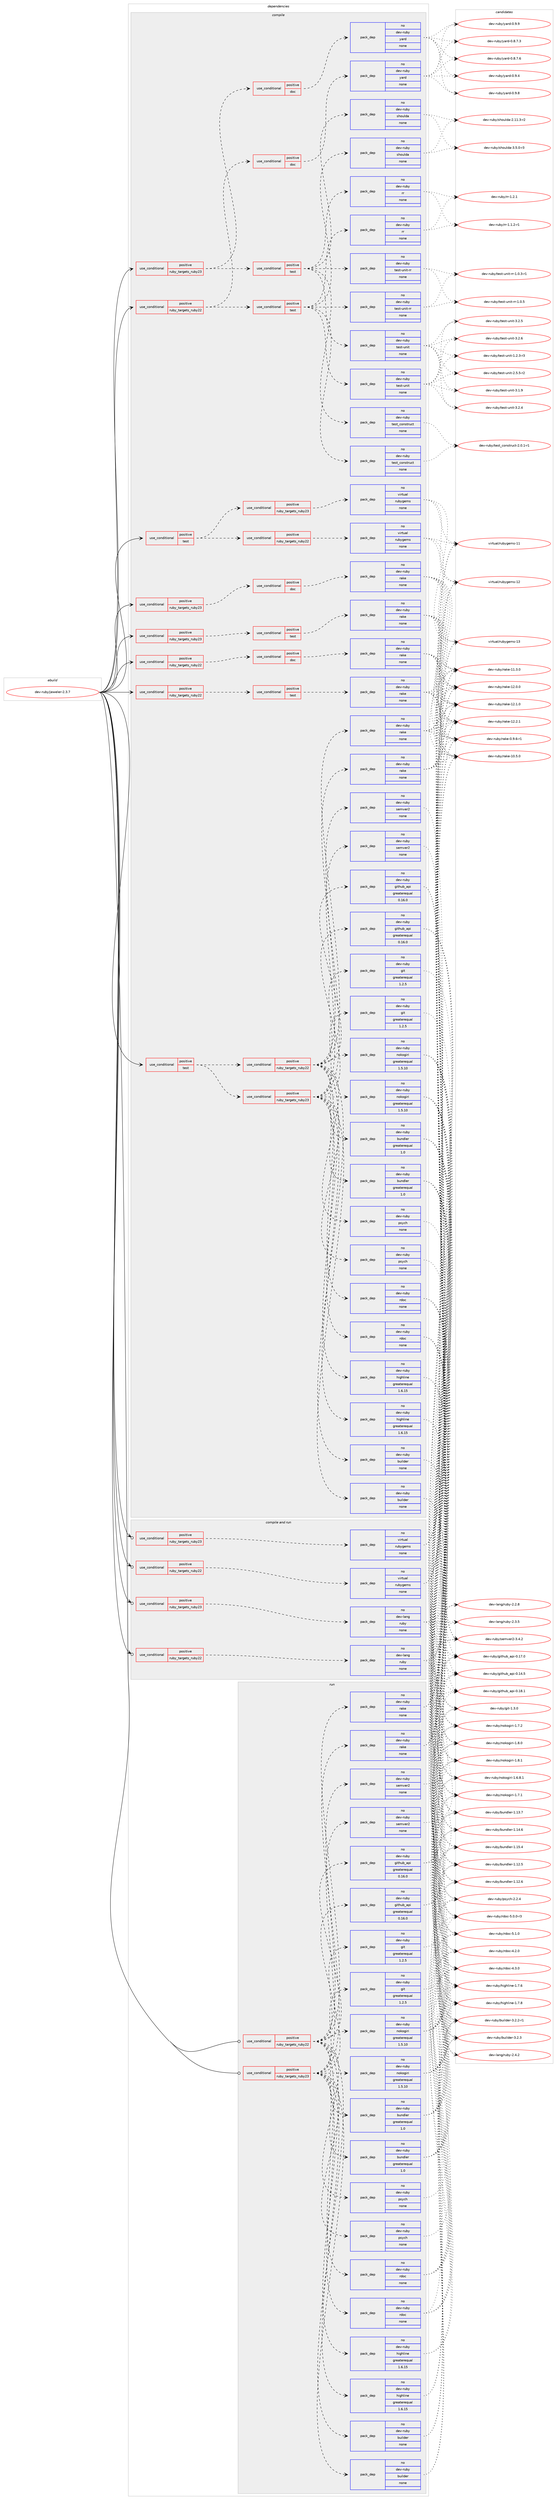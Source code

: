 digraph prolog {

# *************
# Graph options
# *************

newrank=true;
concentrate=true;
compound=true;
graph [rankdir=LR,fontname=Helvetica,fontsize=10,ranksep=1.5];#, ranksep=2.5, nodesep=0.2];
edge  [arrowhead=vee];
node  [fontname=Helvetica,fontsize=10];

# **********
# The ebuild
# **********

subgraph cluster_leftcol {
color=gray;
rank=same;
label=<<i>ebuild</i>>;
id [label="dev-ruby/jeweler-2.3.7", color=red, width=4, href="../dev-ruby/jeweler-2.3.7.svg"];
}

# ****************
# The dependencies
# ****************

subgraph cluster_midcol {
color=gray;
label=<<i>dependencies</i>>;
subgraph cluster_compile {
fillcolor="#eeeeee";
style=filled;
label=<<i>compile</i>>;
subgraph cond59721 {
dependency243850 [label=<<TABLE BORDER="0" CELLBORDER="1" CELLSPACING="0" CELLPADDING="4"><TR><TD ROWSPAN="3" CELLPADDING="10">use_conditional</TD></TR><TR><TD>positive</TD></TR><TR><TD>ruby_targets_ruby22</TD></TR></TABLE>>, shape=none, color=red];
subgraph cond59722 {
dependency243851 [label=<<TABLE BORDER="0" CELLBORDER="1" CELLSPACING="0" CELLPADDING="4"><TR><TD ROWSPAN="3" CELLPADDING="10">use_conditional</TD></TR><TR><TD>positive</TD></TR><TR><TD>doc</TD></TR></TABLE>>, shape=none, color=red];
subgraph pack180052 {
dependency243852 [label=<<TABLE BORDER="0" CELLBORDER="1" CELLSPACING="0" CELLPADDING="4" WIDTH="220"><TR><TD ROWSPAN="6" CELLPADDING="30">pack_dep</TD></TR><TR><TD WIDTH="110">no</TD></TR><TR><TD>dev-ruby</TD></TR><TR><TD>rake</TD></TR><TR><TD>none</TD></TR><TR><TD></TD></TR></TABLE>>, shape=none, color=blue];
}
dependency243851:e -> dependency243852:w [weight=20,style="dashed",arrowhead="vee"];
}
dependency243850:e -> dependency243851:w [weight=20,style="dashed",arrowhead="vee"];
}
id:e -> dependency243850:w [weight=20,style="solid",arrowhead="vee"];
subgraph cond59723 {
dependency243853 [label=<<TABLE BORDER="0" CELLBORDER="1" CELLSPACING="0" CELLPADDING="4"><TR><TD ROWSPAN="3" CELLPADDING="10">use_conditional</TD></TR><TR><TD>positive</TD></TR><TR><TD>ruby_targets_ruby22</TD></TR></TABLE>>, shape=none, color=red];
subgraph cond59724 {
dependency243854 [label=<<TABLE BORDER="0" CELLBORDER="1" CELLSPACING="0" CELLPADDING="4"><TR><TD ROWSPAN="3" CELLPADDING="10">use_conditional</TD></TR><TR><TD>positive</TD></TR><TR><TD>doc</TD></TR></TABLE>>, shape=none, color=red];
subgraph pack180053 {
dependency243855 [label=<<TABLE BORDER="0" CELLBORDER="1" CELLSPACING="0" CELLPADDING="4" WIDTH="220"><TR><TD ROWSPAN="6" CELLPADDING="30">pack_dep</TD></TR><TR><TD WIDTH="110">no</TD></TR><TR><TD>dev-ruby</TD></TR><TR><TD>yard</TD></TR><TR><TD>none</TD></TR><TR><TD></TD></TR></TABLE>>, shape=none, color=blue];
}
dependency243854:e -> dependency243855:w [weight=20,style="dashed",arrowhead="vee"];
}
dependency243853:e -> dependency243854:w [weight=20,style="dashed",arrowhead="vee"];
subgraph cond59725 {
dependency243856 [label=<<TABLE BORDER="0" CELLBORDER="1" CELLSPACING="0" CELLPADDING="4"><TR><TD ROWSPAN="3" CELLPADDING="10">use_conditional</TD></TR><TR><TD>positive</TD></TR><TR><TD>test</TD></TR></TABLE>>, shape=none, color=red];
subgraph pack180054 {
dependency243857 [label=<<TABLE BORDER="0" CELLBORDER="1" CELLSPACING="0" CELLPADDING="4" WIDTH="220"><TR><TD ROWSPAN="6" CELLPADDING="30">pack_dep</TD></TR><TR><TD WIDTH="110">no</TD></TR><TR><TD>dev-ruby</TD></TR><TR><TD>shoulda</TD></TR><TR><TD>none</TD></TR><TR><TD></TD></TR></TABLE>>, shape=none, color=blue];
}
dependency243856:e -> dependency243857:w [weight=20,style="dashed",arrowhead="vee"];
subgraph pack180055 {
dependency243858 [label=<<TABLE BORDER="0" CELLBORDER="1" CELLSPACING="0" CELLPADDING="4" WIDTH="220"><TR><TD ROWSPAN="6" CELLPADDING="30">pack_dep</TD></TR><TR><TD WIDTH="110">no</TD></TR><TR><TD>dev-ruby</TD></TR><TR><TD>rr</TD></TR><TR><TD>none</TD></TR><TR><TD></TD></TR></TABLE>>, shape=none, color=blue];
}
dependency243856:e -> dependency243858:w [weight=20,style="dashed",arrowhead="vee"];
subgraph pack180056 {
dependency243859 [label=<<TABLE BORDER="0" CELLBORDER="1" CELLSPACING="0" CELLPADDING="4" WIDTH="220"><TR><TD ROWSPAN="6" CELLPADDING="30">pack_dep</TD></TR><TR><TD WIDTH="110">no</TD></TR><TR><TD>dev-ruby</TD></TR><TR><TD>test-unit-rr</TD></TR><TR><TD>none</TD></TR><TR><TD></TD></TR></TABLE>>, shape=none, color=blue];
}
dependency243856:e -> dependency243859:w [weight=20,style="dashed",arrowhead="vee"];
subgraph pack180057 {
dependency243860 [label=<<TABLE BORDER="0" CELLBORDER="1" CELLSPACING="0" CELLPADDING="4" WIDTH="220"><TR><TD ROWSPAN="6" CELLPADDING="30">pack_dep</TD></TR><TR><TD WIDTH="110">no</TD></TR><TR><TD>dev-ruby</TD></TR><TR><TD>test_construct</TD></TR><TR><TD>none</TD></TR><TR><TD></TD></TR></TABLE>>, shape=none, color=blue];
}
dependency243856:e -> dependency243860:w [weight=20,style="dashed",arrowhead="vee"];
subgraph pack180058 {
dependency243861 [label=<<TABLE BORDER="0" CELLBORDER="1" CELLSPACING="0" CELLPADDING="4" WIDTH="220"><TR><TD ROWSPAN="6" CELLPADDING="30">pack_dep</TD></TR><TR><TD WIDTH="110">no</TD></TR><TR><TD>dev-ruby</TD></TR><TR><TD>test-unit</TD></TR><TR><TD>none</TD></TR><TR><TD></TD></TR></TABLE>>, shape=none, color=blue];
}
dependency243856:e -> dependency243861:w [weight=20,style="dashed",arrowhead="vee"];
}
dependency243853:e -> dependency243856:w [weight=20,style="dashed",arrowhead="vee"];
}
id:e -> dependency243853:w [weight=20,style="solid",arrowhead="vee"];
subgraph cond59726 {
dependency243862 [label=<<TABLE BORDER="0" CELLBORDER="1" CELLSPACING="0" CELLPADDING="4"><TR><TD ROWSPAN="3" CELLPADDING="10">use_conditional</TD></TR><TR><TD>positive</TD></TR><TR><TD>ruby_targets_ruby22</TD></TR></TABLE>>, shape=none, color=red];
subgraph cond59727 {
dependency243863 [label=<<TABLE BORDER="0" CELLBORDER="1" CELLSPACING="0" CELLPADDING="4"><TR><TD ROWSPAN="3" CELLPADDING="10">use_conditional</TD></TR><TR><TD>positive</TD></TR><TR><TD>test</TD></TR></TABLE>>, shape=none, color=red];
subgraph pack180059 {
dependency243864 [label=<<TABLE BORDER="0" CELLBORDER="1" CELLSPACING="0" CELLPADDING="4" WIDTH="220"><TR><TD ROWSPAN="6" CELLPADDING="30">pack_dep</TD></TR><TR><TD WIDTH="110">no</TD></TR><TR><TD>dev-ruby</TD></TR><TR><TD>rake</TD></TR><TR><TD>none</TD></TR><TR><TD></TD></TR></TABLE>>, shape=none, color=blue];
}
dependency243863:e -> dependency243864:w [weight=20,style="dashed",arrowhead="vee"];
}
dependency243862:e -> dependency243863:w [weight=20,style="dashed",arrowhead="vee"];
}
id:e -> dependency243862:w [weight=20,style="solid",arrowhead="vee"];
subgraph cond59728 {
dependency243865 [label=<<TABLE BORDER="0" CELLBORDER="1" CELLSPACING="0" CELLPADDING="4"><TR><TD ROWSPAN="3" CELLPADDING="10">use_conditional</TD></TR><TR><TD>positive</TD></TR><TR><TD>ruby_targets_ruby23</TD></TR></TABLE>>, shape=none, color=red];
subgraph cond59729 {
dependency243866 [label=<<TABLE BORDER="0" CELLBORDER="1" CELLSPACING="0" CELLPADDING="4"><TR><TD ROWSPAN="3" CELLPADDING="10">use_conditional</TD></TR><TR><TD>positive</TD></TR><TR><TD>doc</TD></TR></TABLE>>, shape=none, color=red];
subgraph pack180060 {
dependency243867 [label=<<TABLE BORDER="0" CELLBORDER="1" CELLSPACING="0" CELLPADDING="4" WIDTH="220"><TR><TD ROWSPAN="6" CELLPADDING="30">pack_dep</TD></TR><TR><TD WIDTH="110">no</TD></TR><TR><TD>dev-ruby</TD></TR><TR><TD>rake</TD></TR><TR><TD>none</TD></TR><TR><TD></TD></TR></TABLE>>, shape=none, color=blue];
}
dependency243866:e -> dependency243867:w [weight=20,style="dashed",arrowhead="vee"];
}
dependency243865:e -> dependency243866:w [weight=20,style="dashed",arrowhead="vee"];
}
id:e -> dependency243865:w [weight=20,style="solid",arrowhead="vee"];
subgraph cond59730 {
dependency243868 [label=<<TABLE BORDER="0" CELLBORDER="1" CELLSPACING="0" CELLPADDING="4"><TR><TD ROWSPAN="3" CELLPADDING="10">use_conditional</TD></TR><TR><TD>positive</TD></TR><TR><TD>ruby_targets_ruby23</TD></TR></TABLE>>, shape=none, color=red];
subgraph cond59731 {
dependency243869 [label=<<TABLE BORDER="0" CELLBORDER="1" CELLSPACING="0" CELLPADDING="4"><TR><TD ROWSPAN="3" CELLPADDING="10">use_conditional</TD></TR><TR><TD>positive</TD></TR><TR><TD>doc</TD></TR></TABLE>>, shape=none, color=red];
subgraph pack180061 {
dependency243870 [label=<<TABLE BORDER="0" CELLBORDER="1" CELLSPACING="0" CELLPADDING="4" WIDTH="220"><TR><TD ROWSPAN="6" CELLPADDING="30">pack_dep</TD></TR><TR><TD WIDTH="110">no</TD></TR><TR><TD>dev-ruby</TD></TR><TR><TD>yard</TD></TR><TR><TD>none</TD></TR><TR><TD></TD></TR></TABLE>>, shape=none, color=blue];
}
dependency243869:e -> dependency243870:w [weight=20,style="dashed",arrowhead="vee"];
}
dependency243868:e -> dependency243869:w [weight=20,style="dashed",arrowhead="vee"];
subgraph cond59732 {
dependency243871 [label=<<TABLE BORDER="0" CELLBORDER="1" CELLSPACING="0" CELLPADDING="4"><TR><TD ROWSPAN="3" CELLPADDING="10">use_conditional</TD></TR><TR><TD>positive</TD></TR><TR><TD>test</TD></TR></TABLE>>, shape=none, color=red];
subgraph pack180062 {
dependency243872 [label=<<TABLE BORDER="0" CELLBORDER="1" CELLSPACING="0" CELLPADDING="4" WIDTH="220"><TR><TD ROWSPAN="6" CELLPADDING="30">pack_dep</TD></TR><TR><TD WIDTH="110">no</TD></TR><TR><TD>dev-ruby</TD></TR><TR><TD>shoulda</TD></TR><TR><TD>none</TD></TR><TR><TD></TD></TR></TABLE>>, shape=none, color=blue];
}
dependency243871:e -> dependency243872:w [weight=20,style="dashed",arrowhead="vee"];
subgraph pack180063 {
dependency243873 [label=<<TABLE BORDER="0" CELLBORDER="1" CELLSPACING="0" CELLPADDING="4" WIDTH="220"><TR><TD ROWSPAN="6" CELLPADDING="30">pack_dep</TD></TR><TR><TD WIDTH="110">no</TD></TR><TR><TD>dev-ruby</TD></TR><TR><TD>rr</TD></TR><TR><TD>none</TD></TR><TR><TD></TD></TR></TABLE>>, shape=none, color=blue];
}
dependency243871:e -> dependency243873:w [weight=20,style="dashed",arrowhead="vee"];
subgraph pack180064 {
dependency243874 [label=<<TABLE BORDER="0" CELLBORDER="1" CELLSPACING="0" CELLPADDING="4" WIDTH="220"><TR><TD ROWSPAN="6" CELLPADDING="30">pack_dep</TD></TR><TR><TD WIDTH="110">no</TD></TR><TR><TD>dev-ruby</TD></TR><TR><TD>test-unit-rr</TD></TR><TR><TD>none</TD></TR><TR><TD></TD></TR></TABLE>>, shape=none, color=blue];
}
dependency243871:e -> dependency243874:w [weight=20,style="dashed",arrowhead="vee"];
subgraph pack180065 {
dependency243875 [label=<<TABLE BORDER="0" CELLBORDER="1" CELLSPACING="0" CELLPADDING="4" WIDTH="220"><TR><TD ROWSPAN="6" CELLPADDING="30">pack_dep</TD></TR><TR><TD WIDTH="110">no</TD></TR><TR><TD>dev-ruby</TD></TR><TR><TD>test_construct</TD></TR><TR><TD>none</TD></TR><TR><TD></TD></TR></TABLE>>, shape=none, color=blue];
}
dependency243871:e -> dependency243875:w [weight=20,style="dashed",arrowhead="vee"];
subgraph pack180066 {
dependency243876 [label=<<TABLE BORDER="0" CELLBORDER="1" CELLSPACING="0" CELLPADDING="4" WIDTH="220"><TR><TD ROWSPAN="6" CELLPADDING="30">pack_dep</TD></TR><TR><TD WIDTH="110">no</TD></TR><TR><TD>dev-ruby</TD></TR><TR><TD>test-unit</TD></TR><TR><TD>none</TD></TR><TR><TD></TD></TR></TABLE>>, shape=none, color=blue];
}
dependency243871:e -> dependency243876:w [weight=20,style="dashed",arrowhead="vee"];
}
dependency243868:e -> dependency243871:w [weight=20,style="dashed",arrowhead="vee"];
}
id:e -> dependency243868:w [weight=20,style="solid",arrowhead="vee"];
subgraph cond59733 {
dependency243877 [label=<<TABLE BORDER="0" CELLBORDER="1" CELLSPACING="0" CELLPADDING="4"><TR><TD ROWSPAN="3" CELLPADDING="10">use_conditional</TD></TR><TR><TD>positive</TD></TR><TR><TD>ruby_targets_ruby23</TD></TR></TABLE>>, shape=none, color=red];
subgraph cond59734 {
dependency243878 [label=<<TABLE BORDER="0" CELLBORDER="1" CELLSPACING="0" CELLPADDING="4"><TR><TD ROWSPAN="3" CELLPADDING="10">use_conditional</TD></TR><TR><TD>positive</TD></TR><TR><TD>test</TD></TR></TABLE>>, shape=none, color=red];
subgraph pack180067 {
dependency243879 [label=<<TABLE BORDER="0" CELLBORDER="1" CELLSPACING="0" CELLPADDING="4" WIDTH="220"><TR><TD ROWSPAN="6" CELLPADDING="30">pack_dep</TD></TR><TR><TD WIDTH="110">no</TD></TR><TR><TD>dev-ruby</TD></TR><TR><TD>rake</TD></TR><TR><TD>none</TD></TR><TR><TD></TD></TR></TABLE>>, shape=none, color=blue];
}
dependency243878:e -> dependency243879:w [weight=20,style="dashed",arrowhead="vee"];
}
dependency243877:e -> dependency243878:w [weight=20,style="dashed",arrowhead="vee"];
}
id:e -> dependency243877:w [weight=20,style="solid",arrowhead="vee"];
subgraph cond59735 {
dependency243880 [label=<<TABLE BORDER="0" CELLBORDER="1" CELLSPACING="0" CELLPADDING="4"><TR><TD ROWSPAN="3" CELLPADDING="10">use_conditional</TD></TR><TR><TD>positive</TD></TR><TR><TD>test</TD></TR></TABLE>>, shape=none, color=red];
subgraph cond59736 {
dependency243881 [label=<<TABLE BORDER="0" CELLBORDER="1" CELLSPACING="0" CELLPADDING="4"><TR><TD ROWSPAN="3" CELLPADDING="10">use_conditional</TD></TR><TR><TD>positive</TD></TR><TR><TD>ruby_targets_ruby22</TD></TR></TABLE>>, shape=none, color=red];
subgraph pack180068 {
dependency243882 [label=<<TABLE BORDER="0" CELLBORDER="1" CELLSPACING="0" CELLPADDING="4" WIDTH="220"><TR><TD ROWSPAN="6" CELLPADDING="30">pack_dep</TD></TR><TR><TD WIDTH="110">no</TD></TR><TR><TD>dev-ruby</TD></TR><TR><TD>builder</TD></TR><TR><TD>none</TD></TR><TR><TD></TD></TR></TABLE>>, shape=none, color=blue];
}
dependency243881:e -> dependency243882:w [weight=20,style="dashed",arrowhead="vee"];
subgraph pack180069 {
dependency243883 [label=<<TABLE BORDER="0" CELLBORDER="1" CELLSPACING="0" CELLPADDING="4" WIDTH="220"><TR><TD ROWSPAN="6" CELLPADDING="30">pack_dep</TD></TR><TR><TD WIDTH="110">no</TD></TR><TR><TD>dev-ruby</TD></TR><TR><TD>bundler</TD></TR><TR><TD>greaterequal</TD></TR><TR><TD>1.0</TD></TR></TABLE>>, shape=none, color=blue];
}
dependency243881:e -> dependency243883:w [weight=20,style="dashed",arrowhead="vee"];
subgraph pack180070 {
dependency243884 [label=<<TABLE BORDER="0" CELLBORDER="1" CELLSPACING="0" CELLPADDING="4" WIDTH="220"><TR><TD ROWSPAN="6" CELLPADDING="30">pack_dep</TD></TR><TR><TD WIDTH="110">no</TD></TR><TR><TD>dev-ruby</TD></TR><TR><TD>git</TD></TR><TR><TD>greaterequal</TD></TR><TR><TD>1.2.5</TD></TR></TABLE>>, shape=none, color=blue];
}
dependency243881:e -> dependency243884:w [weight=20,style="dashed",arrowhead="vee"];
subgraph pack180071 {
dependency243885 [label=<<TABLE BORDER="0" CELLBORDER="1" CELLSPACING="0" CELLPADDING="4" WIDTH="220"><TR><TD ROWSPAN="6" CELLPADDING="30">pack_dep</TD></TR><TR><TD WIDTH="110">no</TD></TR><TR><TD>dev-ruby</TD></TR><TR><TD>github_api</TD></TR><TR><TD>greaterequal</TD></TR><TR><TD>0.16.0</TD></TR></TABLE>>, shape=none, color=blue];
}
dependency243881:e -> dependency243885:w [weight=20,style="dashed",arrowhead="vee"];
subgraph pack180072 {
dependency243886 [label=<<TABLE BORDER="0" CELLBORDER="1" CELLSPACING="0" CELLPADDING="4" WIDTH="220"><TR><TD ROWSPAN="6" CELLPADDING="30">pack_dep</TD></TR><TR><TD WIDTH="110">no</TD></TR><TR><TD>dev-ruby</TD></TR><TR><TD>highline</TD></TR><TR><TD>greaterequal</TD></TR><TR><TD>1.6.15</TD></TR></TABLE>>, shape=none, color=blue];
}
dependency243881:e -> dependency243886:w [weight=20,style="dashed",arrowhead="vee"];
subgraph pack180073 {
dependency243887 [label=<<TABLE BORDER="0" CELLBORDER="1" CELLSPACING="0" CELLPADDING="4" WIDTH="220"><TR><TD ROWSPAN="6" CELLPADDING="30">pack_dep</TD></TR><TR><TD WIDTH="110">no</TD></TR><TR><TD>dev-ruby</TD></TR><TR><TD>nokogiri</TD></TR><TR><TD>greaterequal</TD></TR><TR><TD>1.5.10</TD></TR></TABLE>>, shape=none, color=blue];
}
dependency243881:e -> dependency243887:w [weight=20,style="dashed",arrowhead="vee"];
subgraph pack180074 {
dependency243888 [label=<<TABLE BORDER="0" CELLBORDER="1" CELLSPACING="0" CELLPADDING="4" WIDTH="220"><TR><TD ROWSPAN="6" CELLPADDING="30">pack_dep</TD></TR><TR><TD WIDTH="110">no</TD></TR><TR><TD>dev-ruby</TD></TR><TR><TD>psych</TD></TR><TR><TD>none</TD></TR><TR><TD></TD></TR></TABLE>>, shape=none, color=blue];
}
dependency243881:e -> dependency243888:w [weight=20,style="dashed",arrowhead="vee"];
subgraph pack180075 {
dependency243889 [label=<<TABLE BORDER="0" CELLBORDER="1" CELLSPACING="0" CELLPADDING="4" WIDTH="220"><TR><TD ROWSPAN="6" CELLPADDING="30">pack_dep</TD></TR><TR><TD WIDTH="110">no</TD></TR><TR><TD>dev-ruby</TD></TR><TR><TD>rake</TD></TR><TR><TD>none</TD></TR><TR><TD></TD></TR></TABLE>>, shape=none, color=blue];
}
dependency243881:e -> dependency243889:w [weight=20,style="dashed",arrowhead="vee"];
subgraph pack180076 {
dependency243890 [label=<<TABLE BORDER="0" CELLBORDER="1" CELLSPACING="0" CELLPADDING="4" WIDTH="220"><TR><TD ROWSPAN="6" CELLPADDING="30">pack_dep</TD></TR><TR><TD WIDTH="110">no</TD></TR><TR><TD>dev-ruby</TD></TR><TR><TD>rdoc</TD></TR><TR><TD>none</TD></TR><TR><TD></TD></TR></TABLE>>, shape=none, color=blue];
}
dependency243881:e -> dependency243890:w [weight=20,style="dashed",arrowhead="vee"];
subgraph pack180077 {
dependency243891 [label=<<TABLE BORDER="0" CELLBORDER="1" CELLSPACING="0" CELLPADDING="4" WIDTH="220"><TR><TD ROWSPAN="6" CELLPADDING="30">pack_dep</TD></TR><TR><TD WIDTH="110">no</TD></TR><TR><TD>dev-ruby</TD></TR><TR><TD>semver2</TD></TR><TR><TD>none</TD></TR><TR><TD></TD></TR></TABLE>>, shape=none, color=blue];
}
dependency243881:e -> dependency243891:w [weight=20,style="dashed",arrowhead="vee"];
}
dependency243880:e -> dependency243881:w [weight=20,style="dashed",arrowhead="vee"];
subgraph cond59737 {
dependency243892 [label=<<TABLE BORDER="0" CELLBORDER="1" CELLSPACING="0" CELLPADDING="4"><TR><TD ROWSPAN="3" CELLPADDING="10">use_conditional</TD></TR><TR><TD>positive</TD></TR><TR><TD>ruby_targets_ruby23</TD></TR></TABLE>>, shape=none, color=red];
subgraph pack180078 {
dependency243893 [label=<<TABLE BORDER="0" CELLBORDER="1" CELLSPACING="0" CELLPADDING="4" WIDTH="220"><TR><TD ROWSPAN="6" CELLPADDING="30">pack_dep</TD></TR><TR><TD WIDTH="110">no</TD></TR><TR><TD>dev-ruby</TD></TR><TR><TD>builder</TD></TR><TR><TD>none</TD></TR><TR><TD></TD></TR></TABLE>>, shape=none, color=blue];
}
dependency243892:e -> dependency243893:w [weight=20,style="dashed",arrowhead="vee"];
subgraph pack180079 {
dependency243894 [label=<<TABLE BORDER="0" CELLBORDER="1" CELLSPACING="0" CELLPADDING="4" WIDTH="220"><TR><TD ROWSPAN="6" CELLPADDING="30">pack_dep</TD></TR><TR><TD WIDTH="110">no</TD></TR><TR><TD>dev-ruby</TD></TR><TR><TD>bundler</TD></TR><TR><TD>greaterequal</TD></TR><TR><TD>1.0</TD></TR></TABLE>>, shape=none, color=blue];
}
dependency243892:e -> dependency243894:w [weight=20,style="dashed",arrowhead="vee"];
subgraph pack180080 {
dependency243895 [label=<<TABLE BORDER="0" CELLBORDER="1" CELLSPACING="0" CELLPADDING="4" WIDTH="220"><TR><TD ROWSPAN="6" CELLPADDING="30">pack_dep</TD></TR><TR><TD WIDTH="110">no</TD></TR><TR><TD>dev-ruby</TD></TR><TR><TD>git</TD></TR><TR><TD>greaterequal</TD></TR><TR><TD>1.2.5</TD></TR></TABLE>>, shape=none, color=blue];
}
dependency243892:e -> dependency243895:w [weight=20,style="dashed",arrowhead="vee"];
subgraph pack180081 {
dependency243896 [label=<<TABLE BORDER="0" CELLBORDER="1" CELLSPACING="0" CELLPADDING="4" WIDTH="220"><TR><TD ROWSPAN="6" CELLPADDING="30">pack_dep</TD></TR><TR><TD WIDTH="110">no</TD></TR><TR><TD>dev-ruby</TD></TR><TR><TD>github_api</TD></TR><TR><TD>greaterequal</TD></TR><TR><TD>0.16.0</TD></TR></TABLE>>, shape=none, color=blue];
}
dependency243892:e -> dependency243896:w [weight=20,style="dashed",arrowhead="vee"];
subgraph pack180082 {
dependency243897 [label=<<TABLE BORDER="0" CELLBORDER="1" CELLSPACING="0" CELLPADDING="4" WIDTH="220"><TR><TD ROWSPAN="6" CELLPADDING="30">pack_dep</TD></TR><TR><TD WIDTH="110">no</TD></TR><TR><TD>dev-ruby</TD></TR><TR><TD>highline</TD></TR><TR><TD>greaterequal</TD></TR><TR><TD>1.6.15</TD></TR></TABLE>>, shape=none, color=blue];
}
dependency243892:e -> dependency243897:w [weight=20,style="dashed",arrowhead="vee"];
subgraph pack180083 {
dependency243898 [label=<<TABLE BORDER="0" CELLBORDER="1" CELLSPACING="0" CELLPADDING="4" WIDTH="220"><TR><TD ROWSPAN="6" CELLPADDING="30">pack_dep</TD></TR><TR><TD WIDTH="110">no</TD></TR><TR><TD>dev-ruby</TD></TR><TR><TD>nokogiri</TD></TR><TR><TD>greaterequal</TD></TR><TR><TD>1.5.10</TD></TR></TABLE>>, shape=none, color=blue];
}
dependency243892:e -> dependency243898:w [weight=20,style="dashed",arrowhead="vee"];
subgraph pack180084 {
dependency243899 [label=<<TABLE BORDER="0" CELLBORDER="1" CELLSPACING="0" CELLPADDING="4" WIDTH="220"><TR><TD ROWSPAN="6" CELLPADDING="30">pack_dep</TD></TR><TR><TD WIDTH="110">no</TD></TR><TR><TD>dev-ruby</TD></TR><TR><TD>psych</TD></TR><TR><TD>none</TD></TR><TR><TD></TD></TR></TABLE>>, shape=none, color=blue];
}
dependency243892:e -> dependency243899:w [weight=20,style="dashed",arrowhead="vee"];
subgraph pack180085 {
dependency243900 [label=<<TABLE BORDER="0" CELLBORDER="1" CELLSPACING="0" CELLPADDING="4" WIDTH="220"><TR><TD ROWSPAN="6" CELLPADDING="30">pack_dep</TD></TR><TR><TD WIDTH="110">no</TD></TR><TR><TD>dev-ruby</TD></TR><TR><TD>rake</TD></TR><TR><TD>none</TD></TR><TR><TD></TD></TR></TABLE>>, shape=none, color=blue];
}
dependency243892:e -> dependency243900:w [weight=20,style="dashed",arrowhead="vee"];
subgraph pack180086 {
dependency243901 [label=<<TABLE BORDER="0" CELLBORDER="1" CELLSPACING="0" CELLPADDING="4" WIDTH="220"><TR><TD ROWSPAN="6" CELLPADDING="30">pack_dep</TD></TR><TR><TD WIDTH="110">no</TD></TR><TR><TD>dev-ruby</TD></TR><TR><TD>rdoc</TD></TR><TR><TD>none</TD></TR><TR><TD></TD></TR></TABLE>>, shape=none, color=blue];
}
dependency243892:e -> dependency243901:w [weight=20,style="dashed",arrowhead="vee"];
subgraph pack180087 {
dependency243902 [label=<<TABLE BORDER="0" CELLBORDER="1" CELLSPACING="0" CELLPADDING="4" WIDTH="220"><TR><TD ROWSPAN="6" CELLPADDING="30">pack_dep</TD></TR><TR><TD WIDTH="110">no</TD></TR><TR><TD>dev-ruby</TD></TR><TR><TD>semver2</TD></TR><TR><TD>none</TD></TR><TR><TD></TD></TR></TABLE>>, shape=none, color=blue];
}
dependency243892:e -> dependency243902:w [weight=20,style="dashed",arrowhead="vee"];
}
dependency243880:e -> dependency243892:w [weight=20,style="dashed",arrowhead="vee"];
}
id:e -> dependency243880:w [weight=20,style="solid",arrowhead="vee"];
subgraph cond59738 {
dependency243903 [label=<<TABLE BORDER="0" CELLBORDER="1" CELLSPACING="0" CELLPADDING="4"><TR><TD ROWSPAN="3" CELLPADDING="10">use_conditional</TD></TR><TR><TD>positive</TD></TR><TR><TD>test</TD></TR></TABLE>>, shape=none, color=red];
subgraph cond59739 {
dependency243904 [label=<<TABLE BORDER="0" CELLBORDER="1" CELLSPACING="0" CELLPADDING="4"><TR><TD ROWSPAN="3" CELLPADDING="10">use_conditional</TD></TR><TR><TD>positive</TD></TR><TR><TD>ruby_targets_ruby22</TD></TR></TABLE>>, shape=none, color=red];
subgraph pack180088 {
dependency243905 [label=<<TABLE BORDER="0" CELLBORDER="1" CELLSPACING="0" CELLPADDING="4" WIDTH="220"><TR><TD ROWSPAN="6" CELLPADDING="30">pack_dep</TD></TR><TR><TD WIDTH="110">no</TD></TR><TR><TD>virtual</TD></TR><TR><TD>rubygems</TD></TR><TR><TD>none</TD></TR><TR><TD></TD></TR></TABLE>>, shape=none, color=blue];
}
dependency243904:e -> dependency243905:w [weight=20,style="dashed",arrowhead="vee"];
}
dependency243903:e -> dependency243904:w [weight=20,style="dashed",arrowhead="vee"];
subgraph cond59740 {
dependency243906 [label=<<TABLE BORDER="0" CELLBORDER="1" CELLSPACING="0" CELLPADDING="4"><TR><TD ROWSPAN="3" CELLPADDING="10">use_conditional</TD></TR><TR><TD>positive</TD></TR><TR><TD>ruby_targets_ruby23</TD></TR></TABLE>>, shape=none, color=red];
subgraph pack180089 {
dependency243907 [label=<<TABLE BORDER="0" CELLBORDER="1" CELLSPACING="0" CELLPADDING="4" WIDTH="220"><TR><TD ROWSPAN="6" CELLPADDING="30">pack_dep</TD></TR><TR><TD WIDTH="110">no</TD></TR><TR><TD>virtual</TD></TR><TR><TD>rubygems</TD></TR><TR><TD>none</TD></TR><TR><TD></TD></TR></TABLE>>, shape=none, color=blue];
}
dependency243906:e -> dependency243907:w [weight=20,style="dashed",arrowhead="vee"];
}
dependency243903:e -> dependency243906:w [weight=20,style="dashed",arrowhead="vee"];
}
id:e -> dependency243903:w [weight=20,style="solid",arrowhead="vee"];
}
subgraph cluster_compileandrun {
fillcolor="#eeeeee";
style=filled;
label=<<i>compile and run</i>>;
subgraph cond59741 {
dependency243908 [label=<<TABLE BORDER="0" CELLBORDER="1" CELLSPACING="0" CELLPADDING="4"><TR><TD ROWSPAN="3" CELLPADDING="10">use_conditional</TD></TR><TR><TD>positive</TD></TR><TR><TD>ruby_targets_ruby22</TD></TR></TABLE>>, shape=none, color=red];
subgraph pack180090 {
dependency243909 [label=<<TABLE BORDER="0" CELLBORDER="1" CELLSPACING="0" CELLPADDING="4" WIDTH="220"><TR><TD ROWSPAN="6" CELLPADDING="30">pack_dep</TD></TR><TR><TD WIDTH="110">no</TD></TR><TR><TD>dev-lang</TD></TR><TR><TD>ruby</TD></TR><TR><TD>none</TD></TR><TR><TD></TD></TR></TABLE>>, shape=none, color=blue];
}
dependency243908:e -> dependency243909:w [weight=20,style="dashed",arrowhead="vee"];
}
id:e -> dependency243908:w [weight=20,style="solid",arrowhead="odotvee"];
subgraph cond59742 {
dependency243910 [label=<<TABLE BORDER="0" CELLBORDER="1" CELLSPACING="0" CELLPADDING="4"><TR><TD ROWSPAN="3" CELLPADDING="10">use_conditional</TD></TR><TR><TD>positive</TD></TR><TR><TD>ruby_targets_ruby22</TD></TR></TABLE>>, shape=none, color=red];
subgraph pack180091 {
dependency243911 [label=<<TABLE BORDER="0" CELLBORDER="1" CELLSPACING="0" CELLPADDING="4" WIDTH="220"><TR><TD ROWSPAN="6" CELLPADDING="30">pack_dep</TD></TR><TR><TD WIDTH="110">no</TD></TR><TR><TD>virtual</TD></TR><TR><TD>rubygems</TD></TR><TR><TD>none</TD></TR><TR><TD></TD></TR></TABLE>>, shape=none, color=blue];
}
dependency243910:e -> dependency243911:w [weight=20,style="dashed",arrowhead="vee"];
}
id:e -> dependency243910:w [weight=20,style="solid",arrowhead="odotvee"];
subgraph cond59743 {
dependency243912 [label=<<TABLE BORDER="0" CELLBORDER="1" CELLSPACING="0" CELLPADDING="4"><TR><TD ROWSPAN="3" CELLPADDING="10">use_conditional</TD></TR><TR><TD>positive</TD></TR><TR><TD>ruby_targets_ruby23</TD></TR></TABLE>>, shape=none, color=red];
subgraph pack180092 {
dependency243913 [label=<<TABLE BORDER="0" CELLBORDER="1" CELLSPACING="0" CELLPADDING="4" WIDTH="220"><TR><TD ROWSPAN="6" CELLPADDING="30">pack_dep</TD></TR><TR><TD WIDTH="110">no</TD></TR><TR><TD>dev-lang</TD></TR><TR><TD>ruby</TD></TR><TR><TD>none</TD></TR><TR><TD></TD></TR></TABLE>>, shape=none, color=blue];
}
dependency243912:e -> dependency243913:w [weight=20,style="dashed",arrowhead="vee"];
}
id:e -> dependency243912:w [weight=20,style="solid",arrowhead="odotvee"];
subgraph cond59744 {
dependency243914 [label=<<TABLE BORDER="0" CELLBORDER="1" CELLSPACING="0" CELLPADDING="4"><TR><TD ROWSPAN="3" CELLPADDING="10">use_conditional</TD></TR><TR><TD>positive</TD></TR><TR><TD>ruby_targets_ruby23</TD></TR></TABLE>>, shape=none, color=red];
subgraph pack180093 {
dependency243915 [label=<<TABLE BORDER="0" CELLBORDER="1" CELLSPACING="0" CELLPADDING="4" WIDTH="220"><TR><TD ROWSPAN="6" CELLPADDING="30">pack_dep</TD></TR><TR><TD WIDTH="110">no</TD></TR><TR><TD>virtual</TD></TR><TR><TD>rubygems</TD></TR><TR><TD>none</TD></TR><TR><TD></TD></TR></TABLE>>, shape=none, color=blue];
}
dependency243914:e -> dependency243915:w [weight=20,style="dashed",arrowhead="vee"];
}
id:e -> dependency243914:w [weight=20,style="solid",arrowhead="odotvee"];
}
subgraph cluster_run {
fillcolor="#eeeeee";
style=filled;
label=<<i>run</i>>;
subgraph cond59745 {
dependency243916 [label=<<TABLE BORDER="0" CELLBORDER="1" CELLSPACING="0" CELLPADDING="4"><TR><TD ROWSPAN="3" CELLPADDING="10">use_conditional</TD></TR><TR><TD>positive</TD></TR><TR><TD>ruby_targets_ruby22</TD></TR></TABLE>>, shape=none, color=red];
subgraph pack180094 {
dependency243917 [label=<<TABLE BORDER="0" CELLBORDER="1" CELLSPACING="0" CELLPADDING="4" WIDTH="220"><TR><TD ROWSPAN="6" CELLPADDING="30">pack_dep</TD></TR><TR><TD WIDTH="110">no</TD></TR><TR><TD>dev-ruby</TD></TR><TR><TD>builder</TD></TR><TR><TD>none</TD></TR><TR><TD></TD></TR></TABLE>>, shape=none, color=blue];
}
dependency243916:e -> dependency243917:w [weight=20,style="dashed",arrowhead="vee"];
subgraph pack180095 {
dependency243918 [label=<<TABLE BORDER="0" CELLBORDER="1" CELLSPACING="0" CELLPADDING="4" WIDTH="220"><TR><TD ROWSPAN="6" CELLPADDING="30">pack_dep</TD></TR><TR><TD WIDTH="110">no</TD></TR><TR><TD>dev-ruby</TD></TR><TR><TD>bundler</TD></TR><TR><TD>greaterequal</TD></TR><TR><TD>1.0</TD></TR></TABLE>>, shape=none, color=blue];
}
dependency243916:e -> dependency243918:w [weight=20,style="dashed",arrowhead="vee"];
subgraph pack180096 {
dependency243919 [label=<<TABLE BORDER="0" CELLBORDER="1" CELLSPACING="0" CELLPADDING="4" WIDTH="220"><TR><TD ROWSPAN="6" CELLPADDING="30">pack_dep</TD></TR><TR><TD WIDTH="110">no</TD></TR><TR><TD>dev-ruby</TD></TR><TR><TD>git</TD></TR><TR><TD>greaterequal</TD></TR><TR><TD>1.2.5</TD></TR></TABLE>>, shape=none, color=blue];
}
dependency243916:e -> dependency243919:w [weight=20,style="dashed",arrowhead="vee"];
subgraph pack180097 {
dependency243920 [label=<<TABLE BORDER="0" CELLBORDER="1" CELLSPACING="0" CELLPADDING="4" WIDTH="220"><TR><TD ROWSPAN="6" CELLPADDING="30">pack_dep</TD></TR><TR><TD WIDTH="110">no</TD></TR><TR><TD>dev-ruby</TD></TR><TR><TD>github_api</TD></TR><TR><TD>greaterequal</TD></TR><TR><TD>0.16.0</TD></TR></TABLE>>, shape=none, color=blue];
}
dependency243916:e -> dependency243920:w [weight=20,style="dashed",arrowhead="vee"];
subgraph pack180098 {
dependency243921 [label=<<TABLE BORDER="0" CELLBORDER="1" CELLSPACING="0" CELLPADDING="4" WIDTH="220"><TR><TD ROWSPAN="6" CELLPADDING="30">pack_dep</TD></TR><TR><TD WIDTH="110">no</TD></TR><TR><TD>dev-ruby</TD></TR><TR><TD>highline</TD></TR><TR><TD>greaterequal</TD></TR><TR><TD>1.6.15</TD></TR></TABLE>>, shape=none, color=blue];
}
dependency243916:e -> dependency243921:w [weight=20,style="dashed",arrowhead="vee"];
subgraph pack180099 {
dependency243922 [label=<<TABLE BORDER="0" CELLBORDER="1" CELLSPACING="0" CELLPADDING="4" WIDTH="220"><TR><TD ROWSPAN="6" CELLPADDING="30">pack_dep</TD></TR><TR><TD WIDTH="110">no</TD></TR><TR><TD>dev-ruby</TD></TR><TR><TD>nokogiri</TD></TR><TR><TD>greaterequal</TD></TR><TR><TD>1.5.10</TD></TR></TABLE>>, shape=none, color=blue];
}
dependency243916:e -> dependency243922:w [weight=20,style="dashed",arrowhead="vee"];
subgraph pack180100 {
dependency243923 [label=<<TABLE BORDER="0" CELLBORDER="1" CELLSPACING="0" CELLPADDING="4" WIDTH="220"><TR><TD ROWSPAN="6" CELLPADDING="30">pack_dep</TD></TR><TR><TD WIDTH="110">no</TD></TR><TR><TD>dev-ruby</TD></TR><TR><TD>psych</TD></TR><TR><TD>none</TD></TR><TR><TD></TD></TR></TABLE>>, shape=none, color=blue];
}
dependency243916:e -> dependency243923:w [weight=20,style="dashed",arrowhead="vee"];
subgraph pack180101 {
dependency243924 [label=<<TABLE BORDER="0" CELLBORDER="1" CELLSPACING="0" CELLPADDING="4" WIDTH="220"><TR><TD ROWSPAN="6" CELLPADDING="30">pack_dep</TD></TR><TR><TD WIDTH="110">no</TD></TR><TR><TD>dev-ruby</TD></TR><TR><TD>rake</TD></TR><TR><TD>none</TD></TR><TR><TD></TD></TR></TABLE>>, shape=none, color=blue];
}
dependency243916:e -> dependency243924:w [weight=20,style="dashed",arrowhead="vee"];
subgraph pack180102 {
dependency243925 [label=<<TABLE BORDER="0" CELLBORDER="1" CELLSPACING="0" CELLPADDING="4" WIDTH="220"><TR><TD ROWSPAN="6" CELLPADDING="30">pack_dep</TD></TR><TR><TD WIDTH="110">no</TD></TR><TR><TD>dev-ruby</TD></TR><TR><TD>rdoc</TD></TR><TR><TD>none</TD></TR><TR><TD></TD></TR></TABLE>>, shape=none, color=blue];
}
dependency243916:e -> dependency243925:w [weight=20,style="dashed",arrowhead="vee"];
subgraph pack180103 {
dependency243926 [label=<<TABLE BORDER="0" CELLBORDER="1" CELLSPACING="0" CELLPADDING="4" WIDTH="220"><TR><TD ROWSPAN="6" CELLPADDING="30">pack_dep</TD></TR><TR><TD WIDTH="110">no</TD></TR><TR><TD>dev-ruby</TD></TR><TR><TD>semver2</TD></TR><TR><TD>none</TD></TR><TR><TD></TD></TR></TABLE>>, shape=none, color=blue];
}
dependency243916:e -> dependency243926:w [weight=20,style="dashed",arrowhead="vee"];
}
id:e -> dependency243916:w [weight=20,style="solid",arrowhead="odot"];
subgraph cond59746 {
dependency243927 [label=<<TABLE BORDER="0" CELLBORDER="1" CELLSPACING="0" CELLPADDING="4"><TR><TD ROWSPAN="3" CELLPADDING="10">use_conditional</TD></TR><TR><TD>positive</TD></TR><TR><TD>ruby_targets_ruby23</TD></TR></TABLE>>, shape=none, color=red];
subgraph pack180104 {
dependency243928 [label=<<TABLE BORDER="0" CELLBORDER="1" CELLSPACING="0" CELLPADDING="4" WIDTH="220"><TR><TD ROWSPAN="6" CELLPADDING="30">pack_dep</TD></TR><TR><TD WIDTH="110">no</TD></TR><TR><TD>dev-ruby</TD></TR><TR><TD>builder</TD></TR><TR><TD>none</TD></TR><TR><TD></TD></TR></TABLE>>, shape=none, color=blue];
}
dependency243927:e -> dependency243928:w [weight=20,style="dashed",arrowhead="vee"];
subgraph pack180105 {
dependency243929 [label=<<TABLE BORDER="0" CELLBORDER="1" CELLSPACING="0" CELLPADDING="4" WIDTH="220"><TR><TD ROWSPAN="6" CELLPADDING="30">pack_dep</TD></TR><TR><TD WIDTH="110">no</TD></TR><TR><TD>dev-ruby</TD></TR><TR><TD>bundler</TD></TR><TR><TD>greaterequal</TD></TR><TR><TD>1.0</TD></TR></TABLE>>, shape=none, color=blue];
}
dependency243927:e -> dependency243929:w [weight=20,style="dashed",arrowhead="vee"];
subgraph pack180106 {
dependency243930 [label=<<TABLE BORDER="0" CELLBORDER="1" CELLSPACING="0" CELLPADDING="4" WIDTH="220"><TR><TD ROWSPAN="6" CELLPADDING="30">pack_dep</TD></TR><TR><TD WIDTH="110">no</TD></TR><TR><TD>dev-ruby</TD></TR><TR><TD>git</TD></TR><TR><TD>greaterequal</TD></TR><TR><TD>1.2.5</TD></TR></TABLE>>, shape=none, color=blue];
}
dependency243927:e -> dependency243930:w [weight=20,style="dashed",arrowhead="vee"];
subgraph pack180107 {
dependency243931 [label=<<TABLE BORDER="0" CELLBORDER="1" CELLSPACING="0" CELLPADDING="4" WIDTH="220"><TR><TD ROWSPAN="6" CELLPADDING="30">pack_dep</TD></TR><TR><TD WIDTH="110">no</TD></TR><TR><TD>dev-ruby</TD></TR><TR><TD>github_api</TD></TR><TR><TD>greaterequal</TD></TR><TR><TD>0.16.0</TD></TR></TABLE>>, shape=none, color=blue];
}
dependency243927:e -> dependency243931:w [weight=20,style="dashed",arrowhead="vee"];
subgraph pack180108 {
dependency243932 [label=<<TABLE BORDER="0" CELLBORDER="1" CELLSPACING="0" CELLPADDING="4" WIDTH="220"><TR><TD ROWSPAN="6" CELLPADDING="30">pack_dep</TD></TR><TR><TD WIDTH="110">no</TD></TR><TR><TD>dev-ruby</TD></TR><TR><TD>highline</TD></TR><TR><TD>greaterequal</TD></TR><TR><TD>1.6.15</TD></TR></TABLE>>, shape=none, color=blue];
}
dependency243927:e -> dependency243932:w [weight=20,style="dashed",arrowhead="vee"];
subgraph pack180109 {
dependency243933 [label=<<TABLE BORDER="0" CELLBORDER="1" CELLSPACING="0" CELLPADDING="4" WIDTH="220"><TR><TD ROWSPAN="6" CELLPADDING="30">pack_dep</TD></TR><TR><TD WIDTH="110">no</TD></TR><TR><TD>dev-ruby</TD></TR><TR><TD>nokogiri</TD></TR><TR><TD>greaterequal</TD></TR><TR><TD>1.5.10</TD></TR></TABLE>>, shape=none, color=blue];
}
dependency243927:e -> dependency243933:w [weight=20,style="dashed",arrowhead="vee"];
subgraph pack180110 {
dependency243934 [label=<<TABLE BORDER="0" CELLBORDER="1" CELLSPACING="0" CELLPADDING="4" WIDTH="220"><TR><TD ROWSPAN="6" CELLPADDING="30">pack_dep</TD></TR><TR><TD WIDTH="110">no</TD></TR><TR><TD>dev-ruby</TD></TR><TR><TD>psych</TD></TR><TR><TD>none</TD></TR><TR><TD></TD></TR></TABLE>>, shape=none, color=blue];
}
dependency243927:e -> dependency243934:w [weight=20,style="dashed",arrowhead="vee"];
subgraph pack180111 {
dependency243935 [label=<<TABLE BORDER="0" CELLBORDER="1" CELLSPACING="0" CELLPADDING="4" WIDTH="220"><TR><TD ROWSPAN="6" CELLPADDING="30">pack_dep</TD></TR><TR><TD WIDTH="110">no</TD></TR><TR><TD>dev-ruby</TD></TR><TR><TD>rake</TD></TR><TR><TD>none</TD></TR><TR><TD></TD></TR></TABLE>>, shape=none, color=blue];
}
dependency243927:e -> dependency243935:w [weight=20,style="dashed",arrowhead="vee"];
subgraph pack180112 {
dependency243936 [label=<<TABLE BORDER="0" CELLBORDER="1" CELLSPACING="0" CELLPADDING="4" WIDTH="220"><TR><TD ROWSPAN="6" CELLPADDING="30">pack_dep</TD></TR><TR><TD WIDTH="110">no</TD></TR><TR><TD>dev-ruby</TD></TR><TR><TD>rdoc</TD></TR><TR><TD>none</TD></TR><TR><TD></TD></TR></TABLE>>, shape=none, color=blue];
}
dependency243927:e -> dependency243936:w [weight=20,style="dashed",arrowhead="vee"];
subgraph pack180113 {
dependency243937 [label=<<TABLE BORDER="0" CELLBORDER="1" CELLSPACING="0" CELLPADDING="4" WIDTH="220"><TR><TD ROWSPAN="6" CELLPADDING="30">pack_dep</TD></TR><TR><TD WIDTH="110">no</TD></TR><TR><TD>dev-ruby</TD></TR><TR><TD>semver2</TD></TR><TR><TD>none</TD></TR><TR><TD></TD></TR></TABLE>>, shape=none, color=blue];
}
dependency243927:e -> dependency243937:w [weight=20,style="dashed",arrowhead="vee"];
}
id:e -> dependency243927:w [weight=20,style="solid",arrowhead="odot"];
}
}

# **************
# The candidates
# **************

subgraph cluster_choices {
rank=same;
color=gray;
label=<<i>candidates</i>>;

subgraph choice180052 {
color=black;
nodesep=1;
choice100101118451141179812147114971071014548465746544511449 [label="dev-ruby/rake-0.9.6-r1", color=red, width=4,href="../dev-ruby/rake-0.9.6-r1.svg"];
choice1001011184511411798121471149710710145494846534648 [label="dev-ruby/rake-10.5.0", color=red, width=4,href="../dev-ruby/rake-10.5.0.svg"];
choice1001011184511411798121471149710710145494946514648 [label="dev-ruby/rake-11.3.0", color=red, width=4,href="../dev-ruby/rake-11.3.0.svg"];
choice1001011184511411798121471149710710145495046484648 [label="dev-ruby/rake-12.0.0", color=red, width=4,href="../dev-ruby/rake-12.0.0.svg"];
choice1001011184511411798121471149710710145495046494648 [label="dev-ruby/rake-12.1.0", color=red, width=4,href="../dev-ruby/rake-12.1.0.svg"];
choice1001011184511411798121471149710710145495046504649 [label="dev-ruby/rake-12.2.1", color=red, width=4,href="../dev-ruby/rake-12.2.1.svg"];
dependency243852:e -> choice100101118451141179812147114971071014548465746544511449:w [style=dotted,weight="100"];
dependency243852:e -> choice1001011184511411798121471149710710145494846534648:w [style=dotted,weight="100"];
dependency243852:e -> choice1001011184511411798121471149710710145494946514648:w [style=dotted,weight="100"];
dependency243852:e -> choice1001011184511411798121471149710710145495046484648:w [style=dotted,weight="100"];
dependency243852:e -> choice1001011184511411798121471149710710145495046494648:w [style=dotted,weight="100"];
dependency243852:e -> choice1001011184511411798121471149710710145495046504649:w [style=dotted,weight="100"];
}
subgraph choice180053 {
color=black;
nodesep=1;
choice100101118451141179812147121971141004548465646554651 [label="dev-ruby/yard-0.8.7.3", color=red, width=4,href="../dev-ruby/yard-0.8.7.3.svg"];
choice100101118451141179812147121971141004548465646554654 [label="dev-ruby/yard-0.8.7.6", color=red, width=4,href="../dev-ruby/yard-0.8.7.6.svg"];
choice10010111845114117981214712197114100454846574652 [label="dev-ruby/yard-0.9.4", color=red, width=4,href="../dev-ruby/yard-0.9.4.svg"];
choice10010111845114117981214712197114100454846574656 [label="dev-ruby/yard-0.9.8", color=red, width=4,href="../dev-ruby/yard-0.9.8.svg"];
choice10010111845114117981214712197114100454846574657 [label="dev-ruby/yard-0.9.9", color=red, width=4,href="../dev-ruby/yard-0.9.9.svg"];
dependency243855:e -> choice100101118451141179812147121971141004548465646554651:w [style=dotted,weight="100"];
dependency243855:e -> choice100101118451141179812147121971141004548465646554654:w [style=dotted,weight="100"];
dependency243855:e -> choice10010111845114117981214712197114100454846574652:w [style=dotted,weight="100"];
dependency243855:e -> choice10010111845114117981214712197114100454846574656:w [style=dotted,weight="100"];
dependency243855:e -> choice10010111845114117981214712197114100454846574657:w [style=dotted,weight="100"];
}
subgraph choice180054 {
color=black;
nodesep=1;
choice10010111845114117981214711510411111710810097455046494946514511450 [label="dev-ruby/shoulda-2.11.3-r2", color=red, width=4,href="../dev-ruby/shoulda-2.11.3-r2.svg"];
choice100101118451141179812147115104111117108100974551465346484511451 [label="dev-ruby/shoulda-3.5.0-r3", color=red, width=4,href="../dev-ruby/shoulda-3.5.0-r3.svg"];
dependency243857:e -> choice10010111845114117981214711510411111710810097455046494946514511450:w [style=dotted,weight="100"];
dependency243857:e -> choice100101118451141179812147115104111117108100974551465346484511451:w [style=dotted,weight="100"];
}
subgraph choice180055 {
color=black;
nodesep=1;
choice1001011184511411798121471141144549464946504511449 [label="dev-ruby/rr-1.1.2-r1", color=red, width=4,href="../dev-ruby/rr-1.1.2-r1.svg"];
choice100101118451141179812147114114454946504649 [label="dev-ruby/rr-1.2.1", color=red, width=4,href="../dev-ruby/rr-1.2.1.svg"];
dependency243858:e -> choice1001011184511411798121471141144549464946504511449:w [style=dotted,weight="100"];
dependency243858:e -> choice100101118451141179812147114114454946504649:w [style=dotted,weight="100"];
}
subgraph choice180056 {
color=black;
nodesep=1;
choice10010111845114117981214711610111511645117110105116451141144549464846514511449 [label="dev-ruby/test-unit-rr-1.0.3-r1", color=red, width=4,href="../dev-ruby/test-unit-rr-1.0.3-r1.svg"];
choice1001011184511411798121471161011151164511711010511645114114454946484653 [label="dev-ruby/test-unit-rr-1.0.5", color=red, width=4,href="../dev-ruby/test-unit-rr-1.0.5.svg"];
dependency243859:e -> choice10010111845114117981214711610111511645117110105116451141144549464846514511449:w [style=dotted,weight="100"];
dependency243859:e -> choice1001011184511411798121471161011151164511711010511645114114454946484653:w [style=dotted,weight="100"];
}
subgraph choice180057 {
color=black;
nodesep=1;
choice1001011184511411798121471161011151169599111110115116114117991164550464846494511449 [label="dev-ruby/test_construct-2.0.1-r1", color=red, width=4,href="../dev-ruby/test_construct-2.0.1-r1.svg"];
dependency243860:e -> choice1001011184511411798121471161011151169599111110115116114117991164550464846494511449:w [style=dotted,weight="100"];
}
subgraph choice180058 {
color=black;
nodesep=1;
choice100101118451141179812147116101115116451171101051164549465046514511451 [label="dev-ruby/test-unit-1.2.3-r3", color=red, width=4,href="../dev-ruby/test-unit-1.2.3-r3.svg"];
choice100101118451141179812147116101115116451171101051164550465346534511450 [label="dev-ruby/test-unit-2.5.5-r2", color=red, width=4,href="../dev-ruby/test-unit-2.5.5-r2.svg"];
choice10010111845114117981214711610111511645117110105116455146494657 [label="dev-ruby/test-unit-3.1.9", color=red, width=4,href="../dev-ruby/test-unit-3.1.9.svg"];
choice10010111845114117981214711610111511645117110105116455146504652 [label="dev-ruby/test-unit-3.2.4", color=red, width=4,href="../dev-ruby/test-unit-3.2.4.svg"];
choice10010111845114117981214711610111511645117110105116455146504653 [label="dev-ruby/test-unit-3.2.5", color=red, width=4,href="../dev-ruby/test-unit-3.2.5.svg"];
choice10010111845114117981214711610111511645117110105116455146504654 [label="dev-ruby/test-unit-3.2.6", color=red, width=4,href="../dev-ruby/test-unit-3.2.6.svg"];
dependency243861:e -> choice100101118451141179812147116101115116451171101051164549465046514511451:w [style=dotted,weight="100"];
dependency243861:e -> choice100101118451141179812147116101115116451171101051164550465346534511450:w [style=dotted,weight="100"];
dependency243861:e -> choice10010111845114117981214711610111511645117110105116455146494657:w [style=dotted,weight="100"];
dependency243861:e -> choice10010111845114117981214711610111511645117110105116455146504652:w [style=dotted,weight="100"];
dependency243861:e -> choice10010111845114117981214711610111511645117110105116455146504653:w [style=dotted,weight="100"];
dependency243861:e -> choice10010111845114117981214711610111511645117110105116455146504654:w [style=dotted,weight="100"];
}
subgraph choice180059 {
color=black;
nodesep=1;
choice100101118451141179812147114971071014548465746544511449 [label="dev-ruby/rake-0.9.6-r1", color=red, width=4,href="../dev-ruby/rake-0.9.6-r1.svg"];
choice1001011184511411798121471149710710145494846534648 [label="dev-ruby/rake-10.5.0", color=red, width=4,href="../dev-ruby/rake-10.5.0.svg"];
choice1001011184511411798121471149710710145494946514648 [label="dev-ruby/rake-11.3.0", color=red, width=4,href="../dev-ruby/rake-11.3.0.svg"];
choice1001011184511411798121471149710710145495046484648 [label="dev-ruby/rake-12.0.0", color=red, width=4,href="../dev-ruby/rake-12.0.0.svg"];
choice1001011184511411798121471149710710145495046494648 [label="dev-ruby/rake-12.1.0", color=red, width=4,href="../dev-ruby/rake-12.1.0.svg"];
choice1001011184511411798121471149710710145495046504649 [label="dev-ruby/rake-12.2.1", color=red, width=4,href="../dev-ruby/rake-12.2.1.svg"];
dependency243864:e -> choice100101118451141179812147114971071014548465746544511449:w [style=dotted,weight="100"];
dependency243864:e -> choice1001011184511411798121471149710710145494846534648:w [style=dotted,weight="100"];
dependency243864:e -> choice1001011184511411798121471149710710145494946514648:w [style=dotted,weight="100"];
dependency243864:e -> choice1001011184511411798121471149710710145495046484648:w [style=dotted,weight="100"];
dependency243864:e -> choice1001011184511411798121471149710710145495046494648:w [style=dotted,weight="100"];
dependency243864:e -> choice1001011184511411798121471149710710145495046504649:w [style=dotted,weight="100"];
}
subgraph choice180060 {
color=black;
nodesep=1;
choice100101118451141179812147114971071014548465746544511449 [label="dev-ruby/rake-0.9.6-r1", color=red, width=4,href="../dev-ruby/rake-0.9.6-r1.svg"];
choice1001011184511411798121471149710710145494846534648 [label="dev-ruby/rake-10.5.0", color=red, width=4,href="../dev-ruby/rake-10.5.0.svg"];
choice1001011184511411798121471149710710145494946514648 [label="dev-ruby/rake-11.3.0", color=red, width=4,href="../dev-ruby/rake-11.3.0.svg"];
choice1001011184511411798121471149710710145495046484648 [label="dev-ruby/rake-12.0.0", color=red, width=4,href="../dev-ruby/rake-12.0.0.svg"];
choice1001011184511411798121471149710710145495046494648 [label="dev-ruby/rake-12.1.0", color=red, width=4,href="../dev-ruby/rake-12.1.0.svg"];
choice1001011184511411798121471149710710145495046504649 [label="dev-ruby/rake-12.2.1", color=red, width=4,href="../dev-ruby/rake-12.2.1.svg"];
dependency243867:e -> choice100101118451141179812147114971071014548465746544511449:w [style=dotted,weight="100"];
dependency243867:e -> choice1001011184511411798121471149710710145494846534648:w [style=dotted,weight="100"];
dependency243867:e -> choice1001011184511411798121471149710710145494946514648:w [style=dotted,weight="100"];
dependency243867:e -> choice1001011184511411798121471149710710145495046484648:w [style=dotted,weight="100"];
dependency243867:e -> choice1001011184511411798121471149710710145495046494648:w [style=dotted,weight="100"];
dependency243867:e -> choice1001011184511411798121471149710710145495046504649:w [style=dotted,weight="100"];
}
subgraph choice180061 {
color=black;
nodesep=1;
choice100101118451141179812147121971141004548465646554651 [label="dev-ruby/yard-0.8.7.3", color=red, width=4,href="../dev-ruby/yard-0.8.7.3.svg"];
choice100101118451141179812147121971141004548465646554654 [label="dev-ruby/yard-0.8.7.6", color=red, width=4,href="../dev-ruby/yard-0.8.7.6.svg"];
choice10010111845114117981214712197114100454846574652 [label="dev-ruby/yard-0.9.4", color=red, width=4,href="../dev-ruby/yard-0.9.4.svg"];
choice10010111845114117981214712197114100454846574656 [label="dev-ruby/yard-0.9.8", color=red, width=4,href="../dev-ruby/yard-0.9.8.svg"];
choice10010111845114117981214712197114100454846574657 [label="dev-ruby/yard-0.9.9", color=red, width=4,href="../dev-ruby/yard-0.9.9.svg"];
dependency243870:e -> choice100101118451141179812147121971141004548465646554651:w [style=dotted,weight="100"];
dependency243870:e -> choice100101118451141179812147121971141004548465646554654:w [style=dotted,weight="100"];
dependency243870:e -> choice10010111845114117981214712197114100454846574652:w [style=dotted,weight="100"];
dependency243870:e -> choice10010111845114117981214712197114100454846574656:w [style=dotted,weight="100"];
dependency243870:e -> choice10010111845114117981214712197114100454846574657:w [style=dotted,weight="100"];
}
subgraph choice180062 {
color=black;
nodesep=1;
choice10010111845114117981214711510411111710810097455046494946514511450 [label="dev-ruby/shoulda-2.11.3-r2", color=red, width=4,href="../dev-ruby/shoulda-2.11.3-r2.svg"];
choice100101118451141179812147115104111117108100974551465346484511451 [label="dev-ruby/shoulda-3.5.0-r3", color=red, width=4,href="../dev-ruby/shoulda-3.5.0-r3.svg"];
dependency243872:e -> choice10010111845114117981214711510411111710810097455046494946514511450:w [style=dotted,weight="100"];
dependency243872:e -> choice100101118451141179812147115104111117108100974551465346484511451:w [style=dotted,weight="100"];
}
subgraph choice180063 {
color=black;
nodesep=1;
choice1001011184511411798121471141144549464946504511449 [label="dev-ruby/rr-1.1.2-r1", color=red, width=4,href="../dev-ruby/rr-1.1.2-r1.svg"];
choice100101118451141179812147114114454946504649 [label="dev-ruby/rr-1.2.1", color=red, width=4,href="../dev-ruby/rr-1.2.1.svg"];
dependency243873:e -> choice1001011184511411798121471141144549464946504511449:w [style=dotted,weight="100"];
dependency243873:e -> choice100101118451141179812147114114454946504649:w [style=dotted,weight="100"];
}
subgraph choice180064 {
color=black;
nodesep=1;
choice10010111845114117981214711610111511645117110105116451141144549464846514511449 [label="dev-ruby/test-unit-rr-1.0.3-r1", color=red, width=4,href="../dev-ruby/test-unit-rr-1.0.3-r1.svg"];
choice1001011184511411798121471161011151164511711010511645114114454946484653 [label="dev-ruby/test-unit-rr-1.0.5", color=red, width=4,href="../dev-ruby/test-unit-rr-1.0.5.svg"];
dependency243874:e -> choice10010111845114117981214711610111511645117110105116451141144549464846514511449:w [style=dotted,weight="100"];
dependency243874:e -> choice1001011184511411798121471161011151164511711010511645114114454946484653:w [style=dotted,weight="100"];
}
subgraph choice180065 {
color=black;
nodesep=1;
choice1001011184511411798121471161011151169599111110115116114117991164550464846494511449 [label="dev-ruby/test_construct-2.0.1-r1", color=red, width=4,href="../dev-ruby/test_construct-2.0.1-r1.svg"];
dependency243875:e -> choice1001011184511411798121471161011151169599111110115116114117991164550464846494511449:w [style=dotted,weight="100"];
}
subgraph choice180066 {
color=black;
nodesep=1;
choice100101118451141179812147116101115116451171101051164549465046514511451 [label="dev-ruby/test-unit-1.2.3-r3", color=red, width=4,href="../dev-ruby/test-unit-1.2.3-r3.svg"];
choice100101118451141179812147116101115116451171101051164550465346534511450 [label="dev-ruby/test-unit-2.5.5-r2", color=red, width=4,href="../dev-ruby/test-unit-2.5.5-r2.svg"];
choice10010111845114117981214711610111511645117110105116455146494657 [label="dev-ruby/test-unit-3.1.9", color=red, width=4,href="../dev-ruby/test-unit-3.1.9.svg"];
choice10010111845114117981214711610111511645117110105116455146504652 [label="dev-ruby/test-unit-3.2.4", color=red, width=4,href="../dev-ruby/test-unit-3.2.4.svg"];
choice10010111845114117981214711610111511645117110105116455146504653 [label="dev-ruby/test-unit-3.2.5", color=red, width=4,href="../dev-ruby/test-unit-3.2.5.svg"];
choice10010111845114117981214711610111511645117110105116455146504654 [label="dev-ruby/test-unit-3.2.6", color=red, width=4,href="../dev-ruby/test-unit-3.2.6.svg"];
dependency243876:e -> choice100101118451141179812147116101115116451171101051164549465046514511451:w [style=dotted,weight="100"];
dependency243876:e -> choice100101118451141179812147116101115116451171101051164550465346534511450:w [style=dotted,weight="100"];
dependency243876:e -> choice10010111845114117981214711610111511645117110105116455146494657:w [style=dotted,weight="100"];
dependency243876:e -> choice10010111845114117981214711610111511645117110105116455146504652:w [style=dotted,weight="100"];
dependency243876:e -> choice10010111845114117981214711610111511645117110105116455146504653:w [style=dotted,weight="100"];
dependency243876:e -> choice10010111845114117981214711610111511645117110105116455146504654:w [style=dotted,weight="100"];
}
subgraph choice180067 {
color=black;
nodesep=1;
choice100101118451141179812147114971071014548465746544511449 [label="dev-ruby/rake-0.9.6-r1", color=red, width=4,href="../dev-ruby/rake-0.9.6-r1.svg"];
choice1001011184511411798121471149710710145494846534648 [label="dev-ruby/rake-10.5.0", color=red, width=4,href="../dev-ruby/rake-10.5.0.svg"];
choice1001011184511411798121471149710710145494946514648 [label="dev-ruby/rake-11.3.0", color=red, width=4,href="../dev-ruby/rake-11.3.0.svg"];
choice1001011184511411798121471149710710145495046484648 [label="dev-ruby/rake-12.0.0", color=red, width=4,href="../dev-ruby/rake-12.0.0.svg"];
choice1001011184511411798121471149710710145495046494648 [label="dev-ruby/rake-12.1.0", color=red, width=4,href="../dev-ruby/rake-12.1.0.svg"];
choice1001011184511411798121471149710710145495046504649 [label="dev-ruby/rake-12.2.1", color=red, width=4,href="../dev-ruby/rake-12.2.1.svg"];
dependency243879:e -> choice100101118451141179812147114971071014548465746544511449:w [style=dotted,weight="100"];
dependency243879:e -> choice1001011184511411798121471149710710145494846534648:w [style=dotted,weight="100"];
dependency243879:e -> choice1001011184511411798121471149710710145494946514648:w [style=dotted,weight="100"];
dependency243879:e -> choice1001011184511411798121471149710710145495046484648:w [style=dotted,weight="100"];
dependency243879:e -> choice1001011184511411798121471149710710145495046494648:w [style=dotted,weight="100"];
dependency243879:e -> choice1001011184511411798121471149710710145495046504649:w [style=dotted,weight="100"];
}
subgraph choice180068 {
color=black;
nodesep=1;
choice100101118451141179812147981171051081001011144551465046504511449 [label="dev-ruby/builder-3.2.2-r1", color=red, width=4,href="../dev-ruby/builder-3.2.2-r1.svg"];
choice10010111845114117981214798117105108100101114455146504651 [label="dev-ruby/builder-3.2.3", color=red, width=4,href="../dev-ruby/builder-3.2.3.svg"];
dependency243882:e -> choice100101118451141179812147981171051081001011144551465046504511449:w [style=dotted,weight="100"];
dependency243882:e -> choice10010111845114117981214798117105108100101114455146504651:w [style=dotted,weight="100"];
}
subgraph choice180069 {
color=black;
nodesep=1;
choice1001011184511411798121479811711010010810111445494649504653 [label="dev-ruby/bundler-1.12.5", color=red, width=4,href="../dev-ruby/bundler-1.12.5.svg"];
choice1001011184511411798121479811711010010810111445494649504654 [label="dev-ruby/bundler-1.12.6", color=red, width=4,href="../dev-ruby/bundler-1.12.6.svg"];
choice1001011184511411798121479811711010010810111445494649514655 [label="dev-ruby/bundler-1.13.7", color=red, width=4,href="../dev-ruby/bundler-1.13.7.svg"];
choice1001011184511411798121479811711010010810111445494649524654 [label="dev-ruby/bundler-1.14.6", color=red, width=4,href="../dev-ruby/bundler-1.14.6.svg"];
choice1001011184511411798121479811711010010810111445494649534652 [label="dev-ruby/bundler-1.15.4", color=red, width=4,href="../dev-ruby/bundler-1.15.4.svg"];
dependency243883:e -> choice1001011184511411798121479811711010010810111445494649504653:w [style=dotted,weight="100"];
dependency243883:e -> choice1001011184511411798121479811711010010810111445494649504654:w [style=dotted,weight="100"];
dependency243883:e -> choice1001011184511411798121479811711010010810111445494649514655:w [style=dotted,weight="100"];
dependency243883:e -> choice1001011184511411798121479811711010010810111445494649524654:w [style=dotted,weight="100"];
dependency243883:e -> choice1001011184511411798121479811711010010810111445494649534652:w [style=dotted,weight="100"];
}
subgraph choice180070 {
color=black;
nodesep=1;
choice100101118451141179812147103105116454946514648 [label="dev-ruby/git-1.3.0", color=red, width=4,href="../dev-ruby/git-1.3.0.svg"];
dependency243884:e -> choice100101118451141179812147103105116454946514648:w [style=dotted,weight="100"];
}
subgraph choice180071 {
color=black;
nodesep=1;
choice10010111845114117981214710310511610411798959711210545484649524653 [label="dev-ruby/github_api-0.14.5", color=red, width=4,href="../dev-ruby/github_api-0.14.5.svg"];
choice10010111845114117981214710310511610411798959711210545484649554648 [label="dev-ruby/github_api-0.17.0", color=red, width=4,href="../dev-ruby/github_api-0.17.0.svg"];
choice10010111845114117981214710310511610411798959711210545484649564649 [label="dev-ruby/github_api-0.18.1", color=red, width=4,href="../dev-ruby/github_api-0.18.1.svg"];
dependency243885:e -> choice10010111845114117981214710310511610411798959711210545484649524653:w [style=dotted,weight="100"];
dependency243885:e -> choice10010111845114117981214710310511610411798959711210545484649554648:w [style=dotted,weight="100"];
dependency243885:e -> choice10010111845114117981214710310511610411798959711210545484649564649:w [style=dotted,weight="100"];
}
subgraph choice180072 {
color=black;
nodesep=1;
choice100101118451141179812147104105103104108105110101454946554654 [label="dev-ruby/highline-1.7.6", color=red, width=4,href="../dev-ruby/highline-1.7.6.svg"];
choice100101118451141179812147104105103104108105110101454946554656 [label="dev-ruby/highline-1.7.8", color=red, width=4,href="../dev-ruby/highline-1.7.8.svg"];
dependency243886:e -> choice100101118451141179812147104105103104108105110101454946554654:w [style=dotted,weight="100"];
dependency243886:e -> choice100101118451141179812147104105103104108105110101454946554656:w [style=dotted,weight="100"];
}
subgraph choice180073 {
color=black;
nodesep=1;
choice1001011184511411798121471101111071111031051141054549465446564649 [label="dev-ruby/nokogiri-1.6.8.1", color=red, width=4,href="../dev-ruby/nokogiri-1.6.8.1.svg"];
choice100101118451141179812147110111107111103105114105454946554649 [label="dev-ruby/nokogiri-1.7.1", color=red, width=4,href="../dev-ruby/nokogiri-1.7.1.svg"];
choice100101118451141179812147110111107111103105114105454946554650 [label="dev-ruby/nokogiri-1.7.2", color=red, width=4,href="../dev-ruby/nokogiri-1.7.2.svg"];
choice100101118451141179812147110111107111103105114105454946564648 [label="dev-ruby/nokogiri-1.8.0", color=red, width=4,href="../dev-ruby/nokogiri-1.8.0.svg"];
choice100101118451141179812147110111107111103105114105454946564649 [label="dev-ruby/nokogiri-1.8.1", color=red, width=4,href="../dev-ruby/nokogiri-1.8.1.svg"];
dependency243887:e -> choice1001011184511411798121471101111071111031051141054549465446564649:w [style=dotted,weight="100"];
dependency243887:e -> choice100101118451141179812147110111107111103105114105454946554649:w [style=dotted,weight="100"];
dependency243887:e -> choice100101118451141179812147110111107111103105114105454946554650:w [style=dotted,weight="100"];
dependency243887:e -> choice100101118451141179812147110111107111103105114105454946564648:w [style=dotted,weight="100"];
dependency243887:e -> choice100101118451141179812147110111107111103105114105454946564649:w [style=dotted,weight="100"];
}
subgraph choice180074 {
color=black;
nodesep=1;
choice10010111845114117981214711211512199104455046504652 [label="dev-ruby/psych-2.2.4", color=red, width=4,href="../dev-ruby/psych-2.2.4.svg"];
dependency243888:e -> choice10010111845114117981214711211512199104455046504652:w [style=dotted,weight="100"];
}
subgraph choice180075 {
color=black;
nodesep=1;
choice100101118451141179812147114971071014548465746544511449 [label="dev-ruby/rake-0.9.6-r1", color=red, width=4,href="../dev-ruby/rake-0.9.6-r1.svg"];
choice1001011184511411798121471149710710145494846534648 [label="dev-ruby/rake-10.5.0", color=red, width=4,href="../dev-ruby/rake-10.5.0.svg"];
choice1001011184511411798121471149710710145494946514648 [label="dev-ruby/rake-11.3.0", color=red, width=4,href="../dev-ruby/rake-11.3.0.svg"];
choice1001011184511411798121471149710710145495046484648 [label="dev-ruby/rake-12.0.0", color=red, width=4,href="../dev-ruby/rake-12.0.0.svg"];
choice1001011184511411798121471149710710145495046494648 [label="dev-ruby/rake-12.1.0", color=red, width=4,href="../dev-ruby/rake-12.1.0.svg"];
choice1001011184511411798121471149710710145495046504649 [label="dev-ruby/rake-12.2.1", color=red, width=4,href="../dev-ruby/rake-12.2.1.svg"];
dependency243889:e -> choice100101118451141179812147114971071014548465746544511449:w [style=dotted,weight="100"];
dependency243889:e -> choice1001011184511411798121471149710710145494846534648:w [style=dotted,weight="100"];
dependency243889:e -> choice1001011184511411798121471149710710145494946514648:w [style=dotted,weight="100"];
dependency243889:e -> choice1001011184511411798121471149710710145495046484648:w [style=dotted,weight="100"];
dependency243889:e -> choice1001011184511411798121471149710710145495046494648:w [style=dotted,weight="100"];
dependency243889:e -> choice1001011184511411798121471149710710145495046504649:w [style=dotted,weight="100"];
}
subgraph choice180076 {
color=black;
nodesep=1;
choice10010111845114117981214711410011199455246504648 [label="dev-ruby/rdoc-4.2.0", color=red, width=4,href="../dev-ruby/rdoc-4.2.0.svg"];
choice10010111845114117981214711410011199455246514648 [label="dev-ruby/rdoc-4.3.0", color=red, width=4,href="../dev-ruby/rdoc-4.3.0.svg"];
choice100101118451141179812147114100111994553464846484511451 [label="dev-ruby/rdoc-5.0.0-r3", color=red, width=4,href="../dev-ruby/rdoc-5.0.0-r3.svg"];
choice10010111845114117981214711410011199455346494648 [label="dev-ruby/rdoc-5.1.0", color=red, width=4,href="../dev-ruby/rdoc-5.1.0.svg"];
dependency243890:e -> choice10010111845114117981214711410011199455246504648:w [style=dotted,weight="100"];
dependency243890:e -> choice10010111845114117981214711410011199455246514648:w [style=dotted,weight="100"];
dependency243890:e -> choice100101118451141179812147114100111994553464846484511451:w [style=dotted,weight="100"];
dependency243890:e -> choice10010111845114117981214711410011199455346494648:w [style=dotted,weight="100"];
}
subgraph choice180077 {
color=black;
nodesep=1;
choice10010111845114117981214711510110911810111450455146524650 [label="dev-ruby/semver2-3.4.2", color=red, width=4,href="../dev-ruby/semver2-3.4.2.svg"];
dependency243891:e -> choice10010111845114117981214711510110911810111450455146524650:w [style=dotted,weight="100"];
}
subgraph choice180078 {
color=black;
nodesep=1;
choice100101118451141179812147981171051081001011144551465046504511449 [label="dev-ruby/builder-3.2.2-r1", color=red, width=4,href="../dev-ruby/builder-3.2.2-r1.svg"];
choice10010111845114117981214798117105108100101114455146504651 [label="dev-ruby/builder-3.2.3", color=red, width=4,href="../dev-ruby/builder-3.2.3.svg"];
dependency243893:e -> choice100101118451141179812147981171051081001011144551465046504511449:w [style=dotted,weight="100"];
dependency243893:e -> choice10010111845114117981214798117105108100101114455146504651:w [style=dotted,weight="100"];
}
subgraph choice180079 {
color=black;
nodesep=1;
choice1001011184511411798121479811711010010810111445494649504653 [label="dev-ruby/bundler-1.12.5", color=red, width=4,href="../dev-ruby/bundler-1.12.5.svg"];
choice1001011184511411798121479811711010010810111445494649504654 [label="dev-ruby/bundler-1.12.6", color=red, width=4,href="../dev-ruby/bundler-1.12.6.svg"];
choice1001011184511411798121479811711010010810111445494649514655 [label="dev-ruby/bundler-1.13.7", color=red, width=4,href="../dev-ruby/bundler-1.13.7.svg"];
choice1001011184511411798121479811711010010810111445494649524654 [label="dev-ruby/bundler-1.14.6", color=red, width=4,href="../dev-ruby/bundler-1.14.6.svg"];
choice1001011184511411798121479811711010010810111445494649534652 [label="dev-ruby/bundler-1.15.4", color=red, width=4,href="../dev-ruby/bundler-1.15.4.svg"];
dependency243894:e -> choice1001011184511411798121479811711010010810111445494649504653:w [style=dotted,weight="100"];
dependency243894:e -> choice1001011184511411798121479811711010010810111445494649504654:w [style=dotted,weight="100"];
dependency243894:e -> choice1001011184511411798121479811711010010810111445494649514655:w [style=dotted,weight="100"];
dependency243894:e -> choice1001011184511411798121479811711010010810111445494649524654:w [style=dotted,weight="100"];
dependency243894:e -> choice1001011184511411798121479811711010010810111445494649534652:w [style=dotted,weight="100"];
}
subgraph choice180080 {
color=black;
nodesep=1;
choice100101118451141179812147103105116454946514648 [label="dev-ruby/git-1.3.0", color=red, width=4,href="../dev-ruby/git-1.3.0.svg"];
dependency243895:e -> choice100101118451141179812147103105116454946514648:w [style=dotted,weight="100"];
}
subgraph choice180081 {
color=black;
nodesep=1;
choice10010111845114117981214710310511610411798959711210545484649524653 [label="dev-ruby/github_api-0.14.5", color=red, width=4,href="../dev-ruby/github_api-0.14.5.svg"];
choice10010111845114117981214710310511610411798959711210545484649554648 [label="dev-ruby/github_api-0.17.0", color=red, width=4,href="../dev-ruby/github_api-0.17.0.svg"];
choice10010111845114117981214710310511610411798959711210545484649564649 [label="dev-ruby/github_api-0.18.1", color=red, width=4,href="../dev-ruby/github_api-0.18.1.svg"];
dependency243896:e -> choice10010111845114117981214710310511610411798959711210545484649524653:w [style=dotted,weight="100"];
dependency243896:e -> choice10010111845114117981214710310511610411798959711210545484649554648:w [style=dotted,weight="100"];
dependency243896:e -> choice10010111845114117981214710310511610411798959711210545484649564649:w [style=dotted,weight="100"];
}
subgraph choice180082 {
color=black;
nodesep=1;
choice100101118451141179812147104105103104108105110101454946554654 [label="dev-ruby/highline-1.7.6", color=red, width=4,href="../dev-ruby/highline-1.7.6.svg"];
choice100101118451141179812147104105103104108105110101454946554656 [label="dev-ruby/highline-1.7.8", color=red, width=4,href="../dev-ruby/highline-1.7.8.svg"];
dependency243897:e -> choice100101118451141179812147104105103104108105110101454946554654:w [style=dotted,weight="100"];
dependency243897:e -> choice100101118451141179812147104105103104108105110101454946554656:w [style=dotted,weight="100"];
}
subgraph choice180083 {
color=black;
nodesep=1;
choice1001011184511411798121471101111071111031051141054549465446564649 [label="dev-ruby/nokogiri-1.6.8.1", color=red, width=4,href="../dev-ruby/nokogiri-1.6.8.1.svg"];
choice100101118451141179812147110111107111103105114105454946554649 [label="dev-ruby/nokogiri-1.7.1", color=red, width=4,href="../dev-ruby/nokogiri-1.7.1.svg"];
choice100101118451141179812147110111107111103105114105454946554650 [label="dev-ruby/nokogiri-1.7.2", color=red, width=4,href="../dev-ruby/nokogiri-1.7.2.svg"];
choice100101118451141179812147110111107111103105114105454946564648 [label="dev-ruby/nokogiri-1.8.0", color=red, width=4,href="../dev-ruby/nokogiri-1.8.0.svg"];
choice100101118451141179812147110111107111103105114105454946564649 [label="dev-ruby/nokogiri-1.8.1", color=red, width=4,href="../dev-ruby/nokogiri-1.8.1.svg"];
dependency243898:e -> choice1001011184511411798121471101111071111031051141054549465446564649:w [style=dotted,weight="100"];
dependency243898:e -> choice100101118451141179812147110111107111103105114105454946554649:w [style=dotted,weight="100"];
dependency243898:e -> choice100101118451141179812147110111107111103105114105454946554650:w [style=dotted,weight="100"];
dependency243898:e -> choice100101118451141179812147110111107111103105114105454946564648:w [style=dotted,weight="100"];
dependency243898:e -> choice100101118451141179812147110111107111103105114105454946564649:w [style=dotted,weight="100"];
}
subgraph choice180084 {
color=black;
nodesep=1;
choice10010111845114117981214711211512199104455046504652 [label="dev-ruby/psych-2.2.4", color=red, width=4,href="../dev-ruby/psych-2.2.4.svg"];
dependency243899:e -> choice10010111845114117981214711211512199104455046504652:w [style=dotted,weight="100"];
}
subgraph choice180085 {
color=black;
nodesep=1;
choice100101118451141179812147114971071014548465746544511449 [label="dev-ruby/rake-0.9.6-r1", color=red, width=4,href="../dev-ruby/rake-0.9.6-r1.svg"];
choice1001011184511411798121471149710710145494846534648 [label="dev-ruby/rake-10.5.0", color=red, width=4,href="../dev-ruby/rake-10.5.0.svg"];
choice1001011184511411798121471149710710145494946514648 [label="dev-ruby/rake-11.3.0", color=red, width=4,href="../dev-ruby/rake-11.3.0.svg"];
choice1001011184511411798121471149710710145495046484648 [label="dev-ruby/rake-12.0.0", color=red, width=4,href="../dev-ruby/rake-12.0.0.svg"];
choice1001011184511411798121471149710710145495046494648 [label="dev-ruby/rake-12.1.0", color=red, width=4,href="../dev-ruby/rake-12.1.0.svg"];
choice1001011184511411798121471149710710145495046504649 [label="dev-ruby/rake-12.2.1", color=red, width=4,href="../dev-ruby/rake-12.2.1.svg"];
dependency243900:e -> choice100101118451141179812147114971071014548465746544511449:w [style=dotted,weight="100"];
dependency243900:e -> choice1001011184511411798121471149710710145494846534648:w [style=dotted,weight="100"];
dependency243900:e -> choice1001011184511411798121471149710710145494946514648:w [style=dotted,weight="100"];
dependency243900:e -> choice1001011184511411798121471149710710145495046484648:w [style=dotted,weight="100"];
dependency243900:e -> choice1001011184511411798121471149710710145495046494648:w [style=dotted,weight="100"];
dependency243900:e -> choice1001011184511411798121471149710710145495046504649:w [style=dotted,weight="100"];
}
subgraph choice180086 {
color=black;
nodesep=1;
choice10010111845114117981214711410011199455246504648 [label="dev-ruby/rdoc-4.2.0", color=red, width=4,href="../dev-ruby/rdoc-4.2.0.svg"];
choice10010111845114117981214711410011199455246514648 [label="dev-ruby/rdoc-4.3.0", color=red, width=4,href="../dev-ruby/rdoc-4.3.0.svg"];
choice100101118451141179812147114100111994553464846484511451 [label="dev-ruby/rdoc-5.0.0-r3", color=red, width=4,href="../dev-ruby/rdoc-5.0.0-r3.svg"];
choice10010111845114117981214711410011199455346494648 [label="dev-ruby/rdoc-5.1.0", color=red, width=4,href="../dev-ruby/rdoc-5.1.0.svg"];
dependency243901:e -> choice10010111845114117981214711410011199455246504648:w [style=dotted,weight="100"];
dependency243901:e -> choice10010111845114117981214711410011199455246514648:w [style=dotted,weight="100"];
dependency243901:e -> choice100101118451141179812147114100111994553464846484511451:w [style=dotted,weight="100"];
dependency243901:e -> choice10010111845114117981214711410011199455346494648:w [style=dotted,weight="100"];
}
subgraph choice180087 {
color=black;
nodesep=1;
choice10010111845114117981214711510110911810111450455146524650 [label="dev-ruby/semver2-3.4.2", color=red, width=4,href="../dev-ruby/semver2-3.4.2.svg"];
dependency243902:e -> choice10010111845114117981214711510110911810111450455146524650:w [style=dotted,weight="100"];
}
subgraph choice180088 {
color=black;
nodesep=1;
choice118105114116117971084711411798121103101109115454949 [label="virtual/rubygems-11", color=red, width=4,href="../virtual/rubygems-11.svg"];
choice118105114116117971084711411798121103101109115454950 [label="virtual/rubygems-12", color=red, width=4,href="../virtual/rubygems-12.svg"];
choice118105114116117971084711411798121103101109115454951 [label="virtual/rubygems-13", color=red, width=4,href="../virtual/rubygems-13.svg"];
dependency243905:e -> choice118105114116117971084711411798121103101109115454949:w [style=dotted,weight="100"];
dependency243905:e -> choice118105114116117971084711411798121103101109115454950:w [style=dotted,weight="100"];
dependency243905:e -> choice118105114116117971084711411798121103101109115454951:w [style=dotted,weight="100"];
}
subgraph choice180089 {
color=black;
nodesep=1;
choice118105114116117971084711411798121103101109115454949 [label="virtual/rubygems-11", color=red, width=4,href="../virtual/rubygems-11.svg"];
choice118105114116117971084711411798121103101109115454950 [label="virtual/rubygems-12", color=red, width=4,href="../virtual/rubygems-12.svg"];
choice118105114116117971084711411798121103101109115454951 [label="virtual/rubygems-13", color=red, width=4,href="../virtual/rubygems-13.svg"];
dependency243907:e -> choice118105114116117971084711411798121103101109115454949:w [style=dotted,weight="100"];
dependency243907:e -> choice118105114116117971084711411798121103101109115454950:w [style=dotted,weight="100"];
dependency243907:e -> choice118105114116117971084711411798121103101109115454951:w [style=dotted,weight="100"];
}
subgraph choice180090 {
color=black;
nodesep=1;
choice10010111845108971101034711411798121455046504656 [label="dev-lang/ruby-2.2.8", color=red, width=4,href="../dev-lang/ruby-2.2.8.svg"];
choice10010111845108971101034711411798121455046514653 [label="dev-lang/ruby-2.3.5", color=red, width=4,href="../dev-lang/ruby-2.3.5.svg"];
choice10010111845108971101034711411798121455046524650 [label="dev-lang/ruby-2.4.2", color=red, width=4,href="../dev-lang/ruby-2.4.2.svg"];
dependency243909:e -> choice10010111845108971101034711411798121455046504656:w [style=dotted,weight="100"];
dependency243909:e -> choice10010111845108971101034711411798121455046514653:w [style=dotted,weight="100"];
dependency243909:e -> choice10010111845108971101034711411798121455046524650:w [style=dotted,weight="100"];
}
subgraph choice180091 {
color=black;
nodesep=1;
choice118105114116117971084711411798121103101109115454949 [label="virtual/rubygems-11", color=red, width=4,href="../virtual/rubygems-11.svg"];
choice118105114116117971084711411798121103101109115454950 [label="virtual/rubygems-12", color=red, width=4,href="../virtual/rubygems-12.svg"];
choice118105114116117971084711411798121103101109115454951 [label="virtual/rubygems-13", color=red, width=4,href="../virtual/rubygems-13.svg"];
dependency243911:e -> choice118105114116117971084711411798121103101109115454949:w [style=dotted,weight="100"];
dependency243911:e -> choice118105114116117971084711411798121103101109115454950:w [style=dotted,weight="100"];
dependency243911:e -> choice118105114116117971084711411798121103101109115454951:w [style=dotted,weight="100"];
}
subgraph choice180092 {
color=black;
nodesep=1;
choice10010111845108971101034711411798121455046504656 [label="dev-lang/ruby-2.2.8", color=red, width=4,href="../dev-lang/ruby-2.2.8.svg"];
choice10010111845108971101034711411798121455046514653 [label="dev-lang/ruby-2.3.5", color=red, width=4,href="../dev-lang/ruby-2.3.5.svg"];
choice10010111845108971101034711411798121455046524650 [label="dev-lang/ruby-2.4.2", color=red, width=4,href="../dev-lang/ruby-2.4.2.svg"];
dependency243913:e -> choice10010111845108971101034711411798121455046504656:w [style=dotted,weight="100"];
dependency243913:e -> choice10010111845108971101034711411798121455046514653:w [style=dotted,weight="100"];
dependency243913:e -> choice10010111845108971101034711411798121455046524650:w [style=dotted,weight="100"];
}
subgraph choice180093 {
color=black;
nodesep=1;
choice118105114116117971084711411798121103101109115454949 [label="virtual/rubygems-11", color=red, width=4,href="../virtual/rubygems-11.svg"];
choice118105114116117971084711411798121103101109115454950 [label="virtual/rubygems-12", color=red, width=4,href="../virtual/rubygems-12.svg"];
choice118105114116117971084711411798121103101109115454951 [label="virtual/rubygems-13", color=red, width=4,href="../virtual/rubygems-13.svg"];
dependency243915:e -> choice118105114116117971084711411798121103101109115454949:w [style=dotted,weight="100"];
dependency243915:e -> choice118105114116117971084711411798121103101109115454950:w [style=dotted,weight="100"];
dependency243915:e -> choice118105114116117971084711411798121103101109115454951:w [style=dotted,weight="100"];
}
subgraph choice180094 {
color=black;
nodesep=1;
choice100101118451141179812147981171051081001011144551465046504511449 [label="dev-ruby/builder-3.2.2-r1", color=red, width=4,href="../dev-ruby/builder-3.2.2-r1.svg"];
choice10010111845114117981214798117105108100101114455146504651 [label="dev-ruby/builder-3.2.3", color=red, width=4,href="../dev-ruby/builder-3.2.3.svg"];
dependency243917:e -> choice100101118451141179812147981171051081001011144551465046504511449:w [style=dotted,weight="100"];
dependency243917:e -> choice10010111845114117981214798117105108100101114455146504651:w [style=dotted,weight="100"];
}
subgraph choice180095 {
color=black;
nodesep=1;
choice1001011184511411798121479811711010010810111445494649504653 [label="dev-ruby/bundler-1.12.5", color=red, width=4,href="../dev-ruby/bundler-1.12.5.svg"];
choice1001011184511411798121479811711010010810111445494649504654 [label="dev-ruby/bundler-1.12.6", color=red, width=4,href="../dev-ruby/bundler-1.12.6.svg"];
choice1001011184511411798121479811711010010810111445494649514655 [label="dev-ruby/bundler-1.13.7", color=red, width=4,href="../dev-ruby/bundler-1.13.7.svg"];
choice1001011184511411798121479811711010010810111445494649524654 [label="dev-ruby/bundler-1.14.6", color=red, width=4,href="../dev-ruby/bundler-1.14.6.svg"];
choice1001011184511411798121479811711010010810111445494649534652 [label="dev-ruby/bundler-1.15.4", color=red, width=4,href="../dev-ruby/bundler-1.15.4.svg"];
dependency243918:e -> choice1001011184511411798121479811711010010810111445494649504653:w [style=dotted,weight="100"];
dependency243918:e -> choice1001011184511411798121479811711010010810111445494649504654:w [style=dotted,weight="100"];
dependency243918:e -> choice1001011184511411798121479811711010010810111445494649514655:w [style=dotted,weight="100"];
dependency243918:e -> choice1001011184511411798121479811711010010810111445494649524654:w [style=dotted,weight="100"];
dependency243918:e -> choice1001011184511411798121479811711010010810111445494649534652:w [style=dotted,weight="100"];
}
subgraph choice180096 {
color=black;
nodesep=1;
choice100101118451141179812147103105116454946514648 [label="dev-ruby/git-1.3.0", color=red, width=4,href="../dev-ruby/git-1.3.0.svg"];
dependency243919:e -> choice100101118451141179812147103105116454946514648:w [style=dotted,weight="100"];
}
subgraph choice180097 {
color=black;
nodesep=1;
choice10010111845114117981214710310511610411798959711210545484649524653 [label="dev-ruby/github_api-0.14.5", color=red, width=4,href="../dev-ruby/github_api-0.14.5.svg"];
choice10010111845114117981214710310511610411798959711210545484649554648 [label="dev-ruby/github_api-0.17.0", color=red, width=4,href="../dev-ruby/github_api-0.17.0.svg"];
choice10010111845114117981214710310511610411798959711210545484649564649 [label="dev-ruby/github_api-0.18.1", color=red, width=4,href="../dev-ruby/github_api-0.18.1.svg"];
dependency243920:e -> choice10010111845114117981214710310511610411798959711210545484649524653:w [style=dotted,weight="100"];
dependency243920:e -> choice10010111845114117981214710310511610411798959711210545484649554648:w [style=dotted,weight="100"];
dependency243920:e -> choice10010111845114117981214710310511610411798959711210545484649564649:w [style=dotted,weight="100"];
}
subgraph choice180098 {
color=black;
nodesep=1;
choice100101118451141179812147104105103104108105110101454946554654 [label="dev-ruby/highline-1.7.6", color=red, width=4,href="../dev-ruby/highline-1.7.6.svg"];
choice100101118451141179812147104105103104108105110101454946554656 [label="dev-ruby/highline-1.7.8", color=red, width=4,href="../dev-ruby/highline-1.7.8.svg"];
dependency243921:e -> choice100101118451141179812147104105103104108105110101454946554654:w [style=dotted,weight="100"];
dependency243921:e -> choice100101118451141179812147104105103104108105110101454946554656:w [style=dotted,weight="100"];
}
subgraph choice180099 {
color=black;
nodesep=1;
choice1001011184511411798121471101111071111031051141054549465446564649 [label="dev-ruby/nokogiri-1.6.8.1", color=red, width=4,href="../dev-ruby/nokogiri-1.6.8.1.svg"];
choice100101118451141179812147110111107111103105114105454946554649 [label="dev-ruby/nokogiri-1.7.1", color=red, width=4,href="../dev-ruby/nokogiri-1.7.1.svg"];
choice100101118451141179812147110111107111103105114105454946554650 [label="dev-ruby/nokogiri-1.7.2", color=red, width=4,href="../dev-ruby/nokogiri-1.7.2.svg"];
choice100101118451141179812147110111107111103105114105454946564648 [label="dev-ruby/nokogiri-1.8.0", color=red, width=4,href="../dev-ruby/nokogiri-1.8.0.svg"];
choice100101118451141179812147110111107111103105114105454946564649 [label="dev-ruby/nokogiri-1.8.1", color=red, width=4,href="../dev-ruby/nokogiri-1.8.1.svg"];
dependency243922:e -> choice1001011184511411798121471101111071111031051141054549465446564649:w [style=dotted,weight="100"];
dependency243922:e -> choice100101118451141179812147110111107111103105114105454946554649:w [style=dotted,weight="100"];
dependency243922:e -> choice100101118451141179812147110111107111103105114105454946554650:w [style=dotted,weight="100"];
dependency243922:e -> choice100101118451141179812147110111107111103105114105454946564648:w [style=dotted,weight="100"];
dependency243922:e -> choice100101118451141179812147110111107111103105114105454946564649:w [style=dotted,weight="100"];
}
subgraph choice180100 {
color=black;
nodesep=1;
choice10010111845114117981214711211512199104455046504652 [label="dev-ruby/psych-2.2.4", color=red, width=4,href="../dev-ruby/psych-2.2.4.svg"];
dependency243923:e -> choice10010111845114117981214711211512199104455046504652:w [style=dotted,weight="100"];
}
subgraph choice180101 {
color=black;
nodesep=1;
choice100101118451141179812147114971071014548465746544511449 [label="dev-ruby/rake-0.9.6-r1", color=red, width=4,href="../dev-ruby/rake-0.9.6-r1.svg"];
choice1001011184511411798121471149710710145494846534648 [label="dev-ruby/rake-10.5.0", color=red, width=4,href="../dev-ruby/rake-10.5.0.svg"];
choice1001011184511411798121471149710710145494946514648 [label="dev-ruby/rake-11.3.0", color=red, width=4,href="../dev-ruby/rake-11.3.0.svg"];
choice1001011184511411798121471149710710145495046484648 [label="dev-ruby/rake-12.0.0", color=red, width=4,href="../dev-ruby/rake-12.0.0.svg"];
choice1001011184511411798121471149710710145495046494648 [label="dev-ruby/rake-12.1.0", color=red, width=4,href="../dev-ruby/rake-12.1.0.svg"];
choice1001011184511411798121471149710710145495046504649 [label="dev-ruby/rake-12.2.1", color=red, width=4,href="../dev-ruby/rake-12.2.1.svg"];
dependency243924:e -> choice100101118451141179812147114971071014548465746544511449:w [style=dotted,weight="100"];
dependency243924:e -> choice1001011184511411798121471149710710145494846534648:w [style=dotted,weight="100"];
dependency243924:e -> choice1001011184511411798121471149710710145494946514648:w [style=dotted,weight="100"];
dependency243924:e -> choice1001011184511411798121471149710710145495046484648:w [style=dotted,weight="100"];
dependency243924:e -> choice1001011184511411798121471149710710145495046494648:w [style=dotted,weight="100"];
dependency243924:e -> choice1001011184511411798121471149710710145495046504649:w [style=dotted,weight="100"];
}
subgraph choice180102 {
color=black;
nodesep=1;
choice10010111845114117981214711410011199455246504648 [label="dev-ruby/rdoc-4.2.0", color=red, width=4,href="../dev-ruby/rdoc-4.2.0.svg"];
choice10010111845114117981214711410011199455246514648 [label="dev-ruby/rdoc-4.3.0", color=red, width=4,href="../dev-ruby/rdoc-4.3.0.svg"];
choice100101118451141179812147114100111994553464846484511451 [label="dev-ruby/rdoc-5.0.0-r3", color=red, width=4,href="../dev-ruby/rdoc-5.0.0-r3.svg"];
choice10010111845114117981214711410011199455346494648 [label="dev-ruby/rdoc-5.1.0", color=red, width=4,href="../dev-ruby/rdoc-5.1.0.svg"];
dependency243925:e -> choice10010111845114117981214711410011199455246504648:w [style=dotted,weight="100"];
dependency243925:e -> choice10010111845114117981214711410011199455246514648:w [style=dotted,weight="100"];
dependency243925:e -> choice100101118451141179812147114100111994553464846484511451:w [style=dotted,weight="100"];
dependency243925:e -> choice10010111845114117981214711410011199455346494648:w [style=dotted,weight="100"];
}
subgraph choice180103 {
color=black;
nodesep=1;
choice10010111845114117981214711510110911810111450455146524650 [label="dev-ruby/semver2-3.4.2", color=red, width=4,href="../dev-ruby/semver2-3.4.2.svg"];
dependency243926:e -> choice10010111845114117981214711510110911810111450455146524650:w [style=dotted,weight="100"];
}
subgraph choice180104 {
color=black;
nodesep=1;
choice100101118451141179812147981171051081001011144551465046504511449 [label="dev-ruby/builder-3.2.2-r1", color=red, width=4,href="../dev-ruby/builder-3.2.2-r1.svg"];
choice10010111845114117981214798117105108100101114455146504651 [label="dev-ruby/builder-3.2.3", color=red, width=4,href="../dev-ruby/builder-3.2.3.svg"];
dependency243928:e -> choice100101118451141179812147981171051081001011144551465046504511449:w [style=dotted,weight="100"];
dependency243928:e -> choice10010111845114117981214798117105108100101114455146504651:w [style=dotted,weight="100"];
}
subgraph choice180105 {
color=black;
nodesep=1;
choice1001011184511411798121479811711010010810111445494649504653 [label="dev-ruby/bundler-1.12.5", color=red, width=4,href="../dev-ruby/bundler-1.12.5.svg"];
choice1001011184511411798121479811711010010810111445494649504654 [label="dev-ruby/bundler-1.12.6", color=red, width=4,href="../dev-ruby/bundler-1.12.6.svg"];
choice1001011184511411798121479811711010010810111445494649514655 [label="dev-ruby/bundler-1.13.7", color=red, width=4,href="../dev-ruby/bundler-1.13.7.svg"];
choice1001011184511411798121479811711010010810111445494649524654 [label="dev-ruby/bundler-1.14.6", color=red, width=4,href="../dev-ruby/bundler-1.14.6.svg"];
choice1001011184511411798121479811711010010810111445494649534652 [label="dev-ruby/bundler-1.15.4", color=red, width=4,href="../dev-ruby/bundler-1.15.4.svg"];
dependency243929:e -> choice1001011184511411798121479811711010010810111445494649504653:w [style=dotted,weight="100"];
dependency243929:e -> choice1001011184511411798121479811711010010810111445494649504654:w [style=dotted,weight="100"];
dependency243929:e -> choice1001011184511411798121479811711010010810111445494649514655:w [style=dotted,weight="100"];
dependency243929:e -> choice1001011184511411798121479811711010010810111445494649524654:w [style=dotted,weight="100"];
dependency243929:e -> choice1001011184511411798121479811711010010810111445494649534652:w [style=dotted,weight="100"];
}
subgraph choice180106 {
color=black;
nodesep=1;
choice100101118451141179812147103105116454946514648 [label="dev-ruby/git-1.3.0", color=red, width=4,href="../dev-ruby/git-1.3.0.svg"];
dependency243930:e -> choice100101118451141179812147103105116454946514648:w [style=dotted,weight="100"];
}
subgraph choice180107 {
color=black;
nodesep=1;
choice10010111845114117981214710310511610411798959711210545484649524653 [label="dev-ruby/github_api-0.14.5", color=red, width=4,href="../dev-ruby/github_api-0.14.5.svg"];
choice10010111845114117981214710310511610411798959711210545484649554648 [label="dev-ruby/github_api-0.17.0", color=red, width=4,href="../dev-ruby/github_api-0.17.0.svg"];
choice10010111845114117981214710310511610411798959711210545484649564649 [label="dev-ruby/github_api-0.18.1", color=red, width=4,href="../dev-ruby/github_api-0.18.1.svg"];
dependency243931:e -> choice10010111845114117981214710310511610411798959711210545484649524653:w [style=dotted,weight="100"];
dependency243931:e -> choice10010111845114117981214710310511610411798959711210545484649554648:w [style=dotted,weight="100"];
dependency243931:e -> choice10010111845114117981214710310511610411798959711210545484649564649:w [style=dotted,weight="100"];
}
subgraph choice180108 {
color=black;
nodesep=1;
choice100101118451141179812147104105103104108105110101454946554654 [label="dev-ruby/highline-1.7.6", color=red, width=4,href="../dev-ruby/highline-1.7.6.svg"];
choice100101118451141179812147104105103104108105110101454946554656 [label="dev-ruby/highline-1.7.8", color=red, width=4,href="../dev-ruby/highline-1.7.8.svg"];
dependency243932:e -> choice100101118451141179812147104105103104108105110101454946554654:w [style=dotted,weight="100"];
dependency243932:e -> choice100101118451141179812147104105103104108105110101454946554656:w [style=dotted,weight="100"];
}
subgraph choice180109 {
color=black;
nodesep=1;
choice1001011184511411798121471101111071111031051141054549465446564649 [label="dev-ruby/nokogiri-1.6.8.1", color=red, width=4,href="../dev-ruby/nokogiri-1.6.8.1.svg"];
choice100101118451141179812147110111107111103105114105454946554649 [label="dev-ruby/nokogiri-1.7.1", color=red, width=4,href="../dev-ruby/nokogiri-1.7.1.svg"];
choice100101118451141179812147110111107111103105114105454946554650 [label="dev-ruby/nokogiri-1.7.2", color=red, width=4,href="../dev-ruby/nokogiri-1.7.2.svg"];
choice100101118451141179812147110111107111103105114105454946564648 [label="dev-ruby/nokogiri-1.8.0", color=red, width=4,href="../dev-ruby/nokogiri-1.8.0.svg"];
choice100101118451141179812147110111107111103105114105454946564649 [label="dev-ruby/nokogiri-1.8.1", color=red, width=4,href="../dev-ruby/nokogiri-1.8.1.svg"];
dependency243933:e -> choice1001011184511411798121471101111071111031051141054549465446564649:w [style=dotted,weight="100"];
dependency243933:e -> choice100101118451141179812147110111107111103105114105454946554649:w [style=dotted,weight="100"];
dependency243933:e -> choice100101118451141179812147110111107111103105114105454946554650:w [style=dotted,weight="100"];
dependency243933:e -> choice100101118451141179812147110111107111103105114105454946564648:w [style=dotted,weight="100"];
dependency243933:e -> choice100101118451141179812147110111107111103105114105454946564649:w [style=dotted,weight="100"];
}
subgraph choice180110 {
color=black;
nodesep=1;
choice10010111845114117981214711211512199104455046504652 [label="dev-ruby/psych-2.2.4", color=red, width=4,href="../dev-ruby/psych-2.2.4.svg"];
dependency243934:e -> choice10010111845114117981214711211512199104455046504652:w [style=dotted,weight="100"];
}
subgraph choice180111 {
color=black;
nodesep=1;
choice100101118451141179812147114971071014548465746544511449 [label="dev-ruby/rake-0.9.6-r1", color=red, width=4,href="../dev-ruby/rake-0.9.6-r1.svg"];
choice1001011184511411798121471149710710145494846534648 [label="dev-ruby/rake-10.5.0", color=red, width=4,href="../dev-ruby/rake-10.5.0.svg"];
choice1001011184511411798121471149710710145494946514648 [label="dev-ruby/rake-11.3.0", color=red, width=4,href="../dev-ruby/rake-11.3.0.svg"];
choice1001011184511411798121471149710710145495046484648 [label="dev-ruby/rake-12.0.0", color=red, width=4,href="../dev-ruby/rake-12.0.0.svg"];
choice1001011184511411798121471149710710145495046494648 [label="dev-ruby/rake-12.1.0", color=red, width=4,href="../dev-ruby/rake-12.1.0.svg"];
choice1001011184511411798121471149710710145495046504649 [label="dev-ruby/rake-12.2.1", color=red, width=4,href="../dev-ruby/rake-12.2.1.svg"];
dependency243935:e -> choice100101118451141179812147114971071014548465746544511449:w [style=dotted,weight="100"];
dependency243935:e -> choice1001011184511411798121471149710710145494846534648:w [style=dotted,weight="100"];
dependency243935:e -> choice1001011184511411798121471149710710145494946514648:w [style=dotted,weight="100"];
dependency243935:e -> choice1001011184511411798121471149710710145495046484648:w [style=dotted,weight="100"];
dependency243935:e -> choice1001011184511411798121471149710710145495046494648:w [style=dotted,weight="100"];
dependency243935:e -> choice1001011184511411798121471149710710145495046504649:w [style=dotted,weight="100"];
}
subgraph choice180112 {
color=black;
nodesep=1;
choice10010111845114117981214711410011199455246504648 [label="dev-ruby/rdoc-4.2.0", color=red, width=4,href="../dev-ruby/rdoc-4.2.0.svg"];
choice10010111845114117981214711410011199455246514648 [label="dev-ruby/rdoc-4.3.0", color=red, width=4,href="../dev-ruby/rdoc-4.3.0.svg"];
choice100101118451141179812147114100111994553464846484511451 [label="dev-ruby/rdoc-5.0.0-r3", color=red, width=4,href="../dev-ruby/rdoc-5.0.0-r3.svg"];
choice10010111845114117981214711410011199455346494648 [label="dev-ruby/rdoc-5.1.0", color=red, width=4,href="../dev-ruby/rdoc-5.1.0.svg"];
dependency243936:e -> choice10010111845114117981214711410011199455246504648:w [style=dotted,weight="100"];
dependency243936:e -> choice10010111845114117981214711410011199455246514648:w [style=dotted,weight="100"];
dependency243936:e -> choice100101118451141179812147114100111994553464846484511451:w [style=dotted,weight="100"];
dependency243936:e -> choice10010111845114117981214711410011199455346494648:w [style=dotted,weight="100"];
}
subgraph choice180113 {
color=black;
nodesep=1;
choice10010111845114117981214711510110911810111450455146524650 [label="dev-ruby/semver2-3.4.2", color=red, width=4,href="../dev-ruby/semver2-3.4.2.svg"];
dependency243937:e -> choice10010111845114117981214711510110911810111450455146524650:w [style=dotted,weight="100"];
}
}

}
